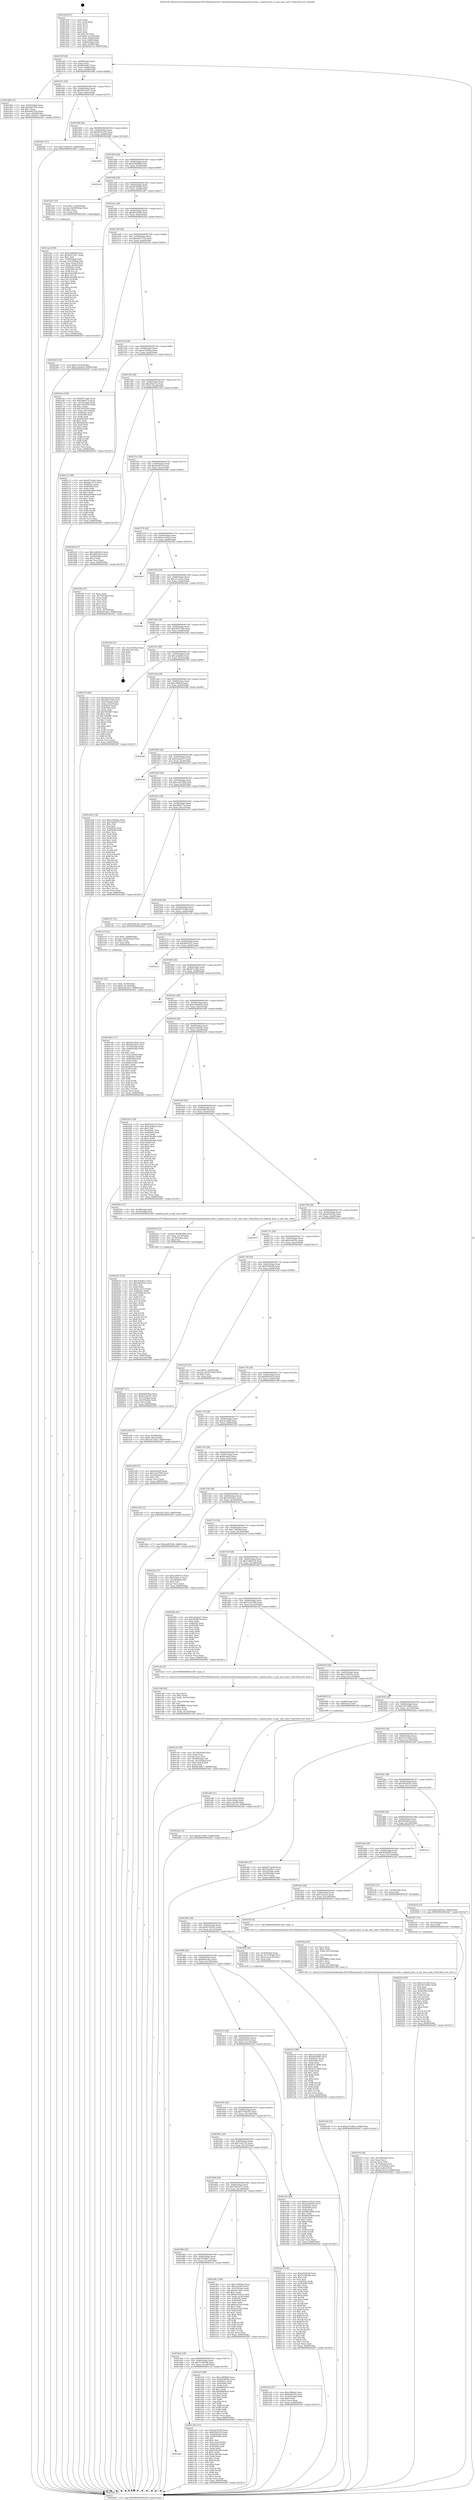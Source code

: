 digraph "0x401430" {
  label = "0x401430 (/mnt/c/Users/mathe/Desktop/tcc/POCII/binaries/extr_linuxdrivershwmonaspeed-pwm-tacho.c_aspeed_pwm_cz_get_max_state_Final-ollvm.out::main(0))"
  labelloc = "t"
  node[shape=record]

  Entry [label="",width=0.3,height=0.3,shape=circle,fillcolor=black,style=filled]
  "0x40145f" [label="{
     0x40145f [29]\l
     | [instrs]\l
     &nbsp;&nbsp;0x40145f \<+3\>: mov -0x80(%rbp),%eax\l
     &nbsp;&nbsp;0x401462 \<+2\>: mov %eax,%ecx\l
     &nbsp;&nbsp;0x401464 \<+6\>: sub $0x8be4df27,%ecx\l
     &nbsp;&nbsp;0x40146a \<+6\>: mov %eax,-0x84(%rbp)\l
     &nbsp;&nbsp;0x401470 \<+6\>: mov %ecx,-0x88(%rbp)\l
     &nbsp;&nbsp;0x401476 \<+6\>: je 0000000000401d0b \<main+0x8db\>\l
  }"]
  "0x401d0b" [label="{
     0x401d0b [31]\l
     | [instrs]\l
     &nbsp;&nbsp;0x401d0b \<+3\>: mov -0x64(%rbp),%eax\l
     &nbsp;&nbsp;0x401d0e \<+5\>: add $0xe9ab793a,%eax\l
     &nbsp;&nbsp;0x401d13 \<+3\>: add $0x1,%eax\l
     &nbsp;&nbsp;0x401d16 \<+5\>: sub $0xe9ab793a,%eax\l
     &nbsp;&nbsp;0x401d1b \<+3\>: mov %eax,-0x64(%rbp)\l
     &nbsp;&nbsp;0x401d1e \<+7\>: movl $0x719eb187,-0x80(%rbp)\l
     &nbsp;&nbsp;0x401d25 \<+5\>: jmp 00000000004024d7 \<main+0x10a7\>\l
  }"]
  "0x40147c" [label="{
     0x40147c [28]\l
     | [instrs]\l
     &nbsp;&nbsp;0x40147c \<+5\>: jmp 0000000000401481 \<main+0x51\>\l
     &nbsp;&nbsp;0x401481 \<+6\>: mov -0x84(%rbp),%eax\l
     &nbsp;&nbsp;0x401487 \<+5\>: sub $0x92072e57,%eax\l
     &nbsp;&nbsp;0x40148c \<+6\>: mov %eax,-0x8c(%rbp)\l
     &nbsp;&nbsp;0x401492 \<+6\>: je 0000000000401b97 \<main+0x767\>\l
  }"]
  Exit [label="",width=0.3,height=0.3,shape=circle,fillcolor=black,style=filled,peripheries=2]
  "0x401b97" [label="{
     0x401b97 [12]\l
     | [instrs]\l
     &nbsp;&nbsp;0x401b97 \<+7\>: movl $0x719eb187,-0x80(%rbp)\l
     &nbsp;&nbsp;0x401b9e \<+5\>: jmp 00000000004024d7 \<main+0x10a7\>\l
  }"]
  "0x401498" [label="{
     0x401498 [28]\l
     | [instrs]\l
     &nbsp;&nbsp;0x401498 \<+5\>: jmp 000000000040149d \<main+0x6d\>\l
     &nbsp;&nbsp;0x40149d \<+6\>: mov -0x84(%rbp),%eax\l
     &nbsp;&nbsp;0x4014a3 \<+5\>: sub $0x96245314,%eax\l
     &nbsp;&nbsp;0x4014a8 \<+6\>: mov %eax,-0x90(%rbp)\l
     &nbsp;&nbsp;0x4014ae \<+6\>: je 00000000004024d0 \<main+0x10a0\>\l
  }"]
  "0x402253" [label="{
     0x402253 [87]\l
     | [instrs]\l
     &nbsp;&nbsp;0x402253 \<+5\>: mov $0xc21a144c,%ecx\l
     &nbsp;&nbsp;0x402258 \<+5\>: mov $0x3037a862,%edx\l
     &nbsp;&nbsp;0x40225d \<+2\>: xor %esi,%esi\l
     &nbsp;&nbsp;0x40225f \<+8\>: mov 0x40505c,%r8d\l
     &nbsp;&nbsp;0x402267 \<+8\>: mov 0x405060,%r9d\l
     &nbsp;&nbsp;0x40226f \<+3\>: sub $0x1,%esi\l
     &nbsp;&nbsp;0x402272 \<+3\>: mov %r8d,%r10d\l
     &nbsp;&nbsp;0x402275 \<+3\>: add %esi,%r10d\l
     &nbsp;&nbsp;0x402278 \<+4\>: imul %r10d,%r8d\l
     &nbsp;&nbsp;0x40227c \<+4\>: and $0x1,%r8d\l
     &nbsp;&nbsp;0x402280 \<+4\>: cmp $0x0,%r8d\l
     &nbsp;&nbsp;0x402284 \<+4\>: sete %r11b\l
     &nbsp;&nbsp;0x402288 \<+4\>: cmp $0xa,%r9d\l
     &nbsp;&nbsp;0x40228c \<+3\>: setl %bl\l
     &nbsp;&nbsp;0x40228f \<+3\>: mov %r11b,%r14b\l
     &nbsp;&nbsp;0x402292 \<+3\>: and %bl,%r14b\l
     &nbsp;&nbsp;0x402295 \<+3\>: xor %bl,%r11b\l
     &nbsp;&nbsp;0x402298 \<+3\>: or %r11b,%r14b\l
     &nbsp;&nbsp;0x40229b \<+4\>: test $0x1,%r14b\l
     &nbsp;&nbsp;0x40229f \<+3\>: cmovne %edx,%ecx\l
     &nbsp;&nbsp;0x4022a2 \<+3\>: mov %ecx,-0x80(%rbp)\l
     &nbsp;&nbsp;0x4022a5 \<+5\>: jmp 00000000004024d7 \<main+0x10a7\>\l
  }"]
  "0x4024d0" [label="{
     0x4024d0\l
  }", style=dashed]
  "0x4014b4" [label="{
     0x4014b4 [28]\l
     | [instrs]\l
     &nbsp;&nbsp;0x4014b4 \<+5\>: jmp 00000000004014b9 \<main+0x89\>\l
     &nbsp;&nbsp;0x4014b9 \<+6\>: mov -0x84(%rbp),%eax\l
     &nbsp;&nbsp;0x4014bf \<+5\>: sub $0xa3d086f6,%eax\l
     &nbsp;&nbsp;0x4014c4 \<+6\>: mov %eax,-0x94(%rbp)\l
     &nbsp;&nbsp;0x4014ca \<+6\>: je 00000000004023e9 \<main+0xfb9\>\l
  }"]
  "0x402247" [label="{
     0x402247 [12]\l
     | [instrs]\l
     &nbsp;&nbsp;0x402247 \<+4\>: mov -0x70(%rbp),%rax\l
     &nbsp;&nbsp;0x40224b \<+3\>: mov %rax,%rdi\l
     &nbsp;&nbsp;0x40224e \<+5\>: call 0000000000401030 \<free@plt\>\l
     | [calls]\l
     &nbsp;&nbsp;0x401030 \{1\} (unknown)\l
  }"]
  "0x4023e9" [label="{
     0x4023e9\l
  }", style=dashed]
  "0x4014d0" [label="{
     0x4014d0 [28]\l
     | [instrs]\l
     &nbsp;&nbsp;0x4014d0 \<+5\>: jmp 00000000004014d5 \<main+0xa5\>\l
     &nbsp;&nbsp;0x4014d5 \<+6\>: mov -0x84(%rbp),%eax\l
     &nbsp;&nbsp;0x4014db \<+5\>: sub $0xa618909e,%eax\l
     &nbsp;&nbsp;0x4014e0 \<+6\>: mov %eax,-0x98(%rbp)\l
     &nbsp;&nbsp;0x4014e6 \<+6\>: je 0000000000401ad7 \<main+0x6a7\>\l
  }"]
  "0x402106" [label="{
     0x402106 [12]\l
     | [instrs]\l
     &nbsp;&nbsp;0x402106 \<+7\>: movl $0xae7638ea,-0x80(%rbp)\l
     &nbsp;&nbsp;0x40210d \<+5\>: jmp 00000000004024d7 \<main+0x10a7\>\l
  }"]
  "0x401ad7" [label="{
     0x401ad7 [23]\l
     | [instrs]\l
     &nbsp;&nbsp;0x401ad7 \<+7\>: movl $0x1,-0x60(%rbp)\l
     &nbsp;&nbsp;0x401ade \<+4\>: movslq -0x60(%rbp),%rax\l
     &nbsp;&nbsp;0x401ae2 \<+4\>: shl $0x3,%rax\l
     &nbsp;&nbsp;0x401ae6 \<+3\>: mov %rax,%rdi\l
     &nbsp;&nbsp;0x401ae9 \<+5\>: call 0000000000401050 \<malloc@plt\>\l
     | [calls]\l
     &nbsp;&nbsp;0x401050 \{1\} (unknown)\l
  }"]
  "0x4014ec" [label="{
     0x4014ec [28]\l
     | [instrs]\l
     &nbsp;&nbsp;0x4014ec \<+5\>: jmp 00000000004014f1 \<main+0xc1\>\l
     &nbsp;&nbsp;0x4014f1 \<+6\>: mov -0x84(%rbp),%eax\l
     &nbsp;&nbsp;0x4014f7 \<+5\>: sub $0xa631f656,%eax\l
     &nbsp;&nbsp;0x4014fc \<+6\>: mov %eax,-0x9c(%rbp)\l
     &nbsp;&nbsp;0x401502 \<+6\>: je 00000000004022d3 \<main+0xea3\>\l
  }"]
  "0x402032" [label="{
     0x402032 [153]\l
     | [instrs]\l
     &nbsp;&nbsp;0x402032 \<+5\>: mov $0xcd3aeb17,%esi\l
     &nbsp;&nbsp;0x402037 \<+5\>: mov $0x36e20c63,%ecx\l
     &nbsp;&nbsp;0x40203c \<+2\>: mov $0x1,%dl\l
     &nbsp;&nbsp;0x40203e \<+3\>: xor %r8d,%r8d\l
     &nbsp;&nbsp;0x402041 \<+7\>: movl $0x0,-0x7c(%rbp)\l
     &nbsp;&nbsp;0x402048 \<+8\>: mov 0x40505c,%r9d\l
     &nbsp;&nbsp;0x402050 \<+8\>: mov 0x405060,%r10d\l
     &nbsp;&nbsp;0x402058 \<+4\>: sub $0x1,%r8d\l
     &nbsp;&nbsp;0x40205c \<+3\>: mov %r9d,%r11d\l
     &nbsp;&nbsp;0x40205f \<+3\>: add %r8d,%r11d\l
     &nbsp;&nbsp;0x402062 \<+4\>: imul %r11d,%r9d\l
     &nbsp;&nbsp;0x402066 \<+4\>: and $0x1,%r9d\l
     &nbsp;&nbsp;0x40206a \<+4\>: cmp $0x0,%r9d\l
     &nbsp;&nbsp;0x40206e \<+3\>: sete %bl\l
     &nbsp;&nbsp;0x402071 \<+4\>: cmp $0xa,%r10d\l
     &nbsp;&nbsp;0x402075 \<+4\>: setl %r14b\l
     &nbsp;&nbsp;0x402079 \<+3\>: mov %bl,%r15b\l
     &nbsp;&nbsp;0x40207c \<+4\>: xor $0xff,%r15b\l
     &nbsp;&nbsp;0x402080 \<+3\>: mov %r14b,%r12b\l
     &nbsp;&nbsp;0x402083 \<+4\>: xor $0xff,%r12b\l
     &nbsp;&nbsp;0x402087 \<+3\>: xor $0x0,%dl\l
     &nbsp;&nbsp;0x40208a \<+3\>: mov %r15b,%r13b\l
     &nbsp;&nbsp;0x40208d \<+4\>: and $0x0,%r13b\l
     &nbsp;&nbsp;0x402091 \<+2\>: and %dl,%bl\l
     &nbsp;&nbsp;0x402093 \<+3\>: mov %r12b,%dil\l
     &nbsp;&nbsp;0x402096 \<+4\>: and $0x0,%dil\l
     &nbsp;&nbsp;0x40209a \<+3\>: and %dl,%r14b\l
     &nbsp;&nbsp;0x40209d \<+3\>: or %bl,%r13b\l
     &nbsp;&nbsp;0x4020a0 \<+3\>: or %r14b,%dil\l
     &nbsp;&nbsp;0x4020a3 \<+3\>: xor %dil,%r13b\l
     &nbsp;&nbsp;0x4020a6 \<+3\>: or %r12b,%r15b\l
     &nbsp;&nbsp;0x4020a9 \<+4\>: xor $0xff,%r15b\l
     &nbsp;&nbsp;0x4020ad \<+3\>: or $0x0,%dl\l
     &nbsp;&nbsp;0x4020b0 \<+3\>: and %dl,%r15b\l
     &nbsp;&nbsp;0x4020b3 \<+3\>: or %r15b,%r13b\l
     &nbsp;&nbsp;0x4020b6 \<+4\>: test $0x1,%r13b\l
     &nbsp;&nbsp;0x4020ba \<+3\>: cmovne %ecx,%esi\l
     &nbsp;&nbsp;0x4020bd \<+3\>: mov %esi,-0x80(%rbp)\l
     &nbsp;&nbsp;0x4020c0 \<+6\>: mov %eax,-0x15c(%rbp)\l
     &nbsp;&nbsp;0x4020c6 \<+5\>: jmp 00000000004024d7 \<main+0x10a7\>\l
  }"]
  "0x4022d3" [label="{
     0x4022d3 [19]\l
     | [instrs]\l
     &nbsp;&nbsp;0x4022d3 \<+7\>: movl $0x0,-0x3c(%rbp)\l
     &nbsp;&nbsp;0x4022da \<+7\>: movl $0xe32e04a9,-0x80(%rbp)\l
     &nbsp;&nbsp;0x4022e1 \<+5\>: jmp 00000000004024d7 \<main+0x10a7\>\l
  }"]
  "0x401508" [label="{
     0x401508 [28]\l
     | [instrs]\l
     &nbsp;&nbsp;0x401508 \<+5\>: jmp 000000000040150d \<main+0xdd\>\l
     &nbsp;&nbsp;0x40150d \<+6\>: mov -0x84(%rbp),%eax\l
     &nbsp;&nbsp;0x401513 \<+5\>: sub $0xaab77e7e,%eax\l
     &nbsp;&nbsp;0x401518 \<+6\>: mov %eax,-0xa0(%rbp)\l
     &nbsp;&nbsp;0x40151e \<+6\>: je 000000000040216a \<main+0xd3a\>\l
  }"]
  "0x40201b" [label="{
     0x40201b [23]\l
     | [instrs]\l
     &nbsp;&nbsp;0x40201b \<+10\>: movabs $0x4030b6,%rdi\l
     &nbsp;&nbsp;0x402025 \<+3\>: mov %eax,-0x78(%rbp)\l
     &nbsp;&nbsp;0x402028 \<+3\>: mov -0x78(%rbp),%esi\l
     &nbsp;&nbsp;0x40202b \<+2\>: mov $0x0,%al\l
     &nbsp;&nbsp;0x40202d \<+5\>: call 0000000000401040 \<printf@plt\>\l
     | [calls]\l
     &nbsp;&nbsp;0x401040 \{1\} (unknown)\l
  }"]
  "0x40216a" [label="{
     0x40216a [109]\l
     | [instrs]\l
     &nbsp;&nbsp;0x40216a \<+5\>: mov $0xdf71cd0c,%eax\l
     &nbsp;&nbsp;0x40216f \<+5\>: mov $0xcfbb077a,%ecx\l
     &nbsp;&nbsp;0x402174 \<+3\>: mov -0x7c(%rbp),%edx\l
     &nbsp;&nbsp;0x402177 \<+6\>: add $0x7042d5f2,%edx\l
     &nbsp;&nbsp;0x40217d \<+3\>: add $0x1,%edx\l
     &nbsp;&nbsp;0x402180 \<+6\>: sub $0x7042d5f2,%edx\l
     &nbsp;&nbsp;0x402186 \<+3\>: mov %edx,-0x7c(%rbp)\l
     &nbsp;&nbsp;0x402189 \<+7\>: mov 0x40505c,%edx\l
     &nbsp;&nbsp;0x402190 \<+7\>: mov 0x405060,%esi\l
     &nbsp;&nbsp;0x402197 \<+2\>: mov %edx,%edi\l
     &nbsp;&nbsp;0x402199 \<+6\>: sub $0x8a4292c,%edi\l
     &nbsp;&nbsp;0x40219f \<+3\>: sub $0x1,%edi\l
     &nbsp;&nbsp;0x4021a2 \<+6\>: add $0x8a4292c,%edi\l
     &nbsp;&nbsp;0x4021a8 \<+3\>: imul %edi,%edx\l
     &nbsp;&nbsp;0x4021ab \<+3\>: and $0x1,%edx\l
     &nbsp;&nbsp;0x4021ae \<+3\>: cmp $0x0,%edx\l
     &nbsp;&nbsp;0x4021b1 \<+4\>: sete %r8b\l
     &nbsp;&nbsp;0x4021b5 \<+3\>: cmp $0xa,%esi\l
     &nbsp;&nbsp;0x4021b8 \<+4\>: setl %r9b\l
     &nbsp;&nbsp;0x4021bc \<+3\>: mov %r8b,%r10b\l
     &nbsp;&nbsp;0x4021bf \<+3\>: and %r9b,%r10b\l
     &nbsp;&nbsp;0x4021c2 \<+3\>: xor %r9b,%r8b\l
     &nbsp;&nbsp;0x4021c5 \<+3\>: or %r8b,%r10b\l
     &nbsp;&nbsp;0x4021c8 \<+4\>: test $0x1,%r10b\l
     &nbsp;&nbsp;0x4021cc \<+3\>: cmovne %ecx,%eax\l
     &nbsp;&nbsp;0x4021cf \<+3\>: mov %eax,-0x80(%rbp)\l
     &nbsp;&nbsp;0x4021d2 \<+5\>: jmp 00000000004024d7 \<main+0x10a7\>\l
  }"]
  "0x401524" [label="{
     0x401524 [28]\l
     | [instrs]\l
     &nbsp;&nbsp;0x401524 \<+5\>: jmp 0000000000401529 \<main+0xf9\>\l
     &nbsp;&nbsp;0x401529 \<+6\>: mov -0x84(%rbp),%eax\l
     &nbsp;&nbsp;0x40152f \<+5\>: sub $0xae7638ea,%eax\l
     &nbsp;&nbsp;0x401534 \<+6\>: mov %eax,-0xa4(%rbp)\l
     &nbsp;&nbsp;0x40153a \<+6\>: je 0000000000402112 \<main+0xce2\>\l
  }"]
  "0x401f76" [label="{
     0x401f76 [36]\l
     | [instrs]\l
     &nbsp;&nbsp;0x401f76 \<+6\>: mov -0x158(%rbp),%ecx\l
     &nbsp;&nbsp;0x401f7c \<+3\>: imul %eax,%ecx\l
     &nbsp;&nbsp;0x401f7f \<+3\>: movslq %ecx,%rdi\l
     &nbsp;&nbsp;0x401f82 \<+4\>: mov -0x70(%rbp),%r8\l
     &nbsp;&nbsp;0x401f86 \<+4\>: movslq -0x74(%rbp),%r9\l
     &nbsp;&nbsp;0x401f8a \<+4\>: mov %rdi,(%r8,%r9,8)\l
     &nbsp;&nbsp;0x401f8e \<+7\>: movl $0xafe3f53a,-0x80(%rbp)\l
     &nbsp;&nbsp;0x401f95 \<+5\>: jmp 00000000004024d7 \<main+0x10a7\>\l
  }"]
  "0x402112" [label="{
     0x402112 [88]\l
     | [instrs]\l
     &nbsp;&nbsp;0x402112 \<+5\>: mov $0xdf71cd0c,%eax\l
     &nbsp;&nbsp;0x402117 \<+5\>: mov $0xaab77e7e,%ecx\l
     &nbsp;&nbsp;0x40211c \<+7\>: mov 0x40505c,%edx\l
     &nbsp;&nbsp;0x402123 \<+7\>: mov 0x405060,%esi\l
     &nbsp;&nbsp;0x40212a \<+2\>: mov %edx,%edi\l
     &nbsp;&nbsp;0x40212c \<+6\>: sub $0xeb9c06a6,%edi\l
     &nbsp;&nbsp;0x402132 \<+3\>: sub $0x1,%edi\l
     &nbsp;&nbsp;0x402135 \<+6\>: add $0xeb9c06a6,%edi\l
     &nbsp;&nbsp;0x40213b \<+3\>: imul %edi,%edx\l
     &nbsp;&nbsp;0x40213e \<+3\>: and $0x1,%edx\l
     &nbsp;&nbsp;0x402141 \<+3\>: cmp $0x0,%edx\l
     &nbsp;&nbsp;0x402144 \<+4\>: sete %r8b\l
     &nbsp;&nbsp;0x402148 \<+3\>: cmp $0xa,%esi\l
     &nbsp;&nbsp;0x40214b \<+4\>: setl %r9b\l
     &nbsp;&nbsp;0x40214f \<+3\>: mov %r8b,%r10b\l
     &nbsp;&nbsp;0x402152 \<+3\>: and %r9b,%r10b\l
     &nbsp;&nbsp;0x402155 \<+3\>: xor %r9b,%r8b\l
     &nbsp;&nbsp;0x402158 \<+3\>: or %r8b,%r10b\l
     &nbsp;&nbsp;0x40215b \<+4\>: test $0x1,%r10b\l
     &nbsp;&nbsp;0x40215f \<+3\>: cmovne %ecx,%eax\l
     &nbsp;&nbsp;0x402162 \<+3\>: mov %eax,-0x80(%rbp)\l
     &nbsp;&nbsp;0x402165 \<+5\>: jmp 00000000004024d7 \<main+0x10a7\>\l
  }"]
  "0x401540" [label="{
     0x401540 [28]\l
     | [instrs]\l
     &nbsp;&nbsp;0x401540 \<+5\>: jmp 0000000000401545 \<main+0x115\>\l
     &nbsp;&nbsp;0x401545 \<+6\>: mov -0x84(%rbp),%eax\l
     &nbsp;&nbsp;0x40154b \<+5\>: sub $0xaf3da7c2,%eax\l
     &nbsp;&nbsp;0x401550 \<+6\>: mov %eax,-0xa8(%rbp)\l
     &nbsp;&nbsp;0x401556 \<+6\>: je 00000000004019c6 \<main+0x596\>\l
  }"]
  "0x401f4a" [label="{
     0x401f4a [44]\l
     | [instrs]\l
     &nbsp;&nbsp;0x401f4a \<+2\>: xor %ecx,%ecx\l
     &nbsp;&nbsp;0x401f4c \<+5\>: mov $0x2,%edx\l
     &nbsp;&nbsp;0x401f51 \<+6\>: mov %edx,-0x154(%rbp)\l
     &nbsp;&nbsp;0x401f57 \<+1\>: cltd\l
     &nbsp;&nbsp;0x401f58 \<+6\>: mov -0x154(%rbp),%esi\l
     &nbsp;&nbsp;0x401f5e \<+2\>: idiv %esi\l
     &nbsp;&nbsp;0x401f60 \<+6\>: imul $0xfffffffe,%edx,%edx\l
     &nbsp;&nbsp;0x401f66 \<+3\>: sub $0x1,%ecx\l
     &nbsp;&nbsp;0x401f69 \<+2\>: sub %ecx,%edx\l
     &nbsp;&nbsp;0x401f6b \<+6\>: mov %edx,-0x158(%rbp)\l
     &nbsp;&nbsp;0x401f71 \<+5\>: call 0000000000401160 \<next_i\>\l
     | [calls]\l
     &nbsp;&nbsp;0x401160 \{1\} (/mnt/c/Users/mathe/Desktop/tcc/POCII/binaries/extr_linuxdrivershwmonaspeed-pwm-tacho.c_aspeed_pwm_cz_get_max_state_Final-ollvm.out::next_i)\l
  }"]
  "0x4019c6" [label="{
     0x4019c6 [27]\l
     | [instrs]\l
     &nbsp;&nbsp;0x4019c6 \<+5\>: mov $0x1e483d1e,%eax\l
     &nbsp;&nbsp;0x4019cb \<+5\>: mov $0x3b050a3a,%ecx\l
     &nbsp;&nbsp;0x4019d0 \<+3\>: mov -0x38(%rbp),%edx\l
     &nbsp;&nbsp;0x4019d3 \<+3\>: cmp $0x2,%edx\l
     &nbsp;&nbsp;0x4019d6 \<+3\>: cmovne %ecx,%eax\l
     &nbsp;&nbsp;0x4019d9 \<+3\>: mov %eax,-0x80(%rbp)\l
     &nbsp;&nbsp;0x4019dc \<+5\>: jmp 00000000004024d7 \<main+0x10a7\>\l
  }"]
  "0x40155c" [label="{
     0x40155c [28]\l
     | [instrs]\l
     &nbsp;&nbsp;0x40155c \<+5\>: jmp 0000000000401561 \<main+0x131\>\l
     &nbsp;&nbsp;0x401561 \<+6\>: mov -0x84(%rbp),%eax\l
     &nbsp;&nbsp;0x401567 \<+5\>: sub $0xafe3f53a,%eax\l
     &nbsp;&nbsp;0x40156c \<+6\>: mov %eax,-0xac(%rbp)\l
     &nbsp;&nbsp;0x401572 \<+6\>: je 0000000000401f9a \<main+0xb6a\>\l
  }"]
  "0x4024d7" [label="{
     0x4024d7 [5]\l
     | [instrs]\l
     &nbsp;&nbsp;0x4024d7 \<+5\>: jmp 000000000040145f \<main+0x2f\>\l
  }"]
  "0x401430" [label="{
     0x401430 [47]\l
     | [instrs]\l
     &nbsp;&nbsp;0x401430 \<+1\>: push %rbp\l
     &nbsp;&nbsp;0x401431 \<+3\>: mov %rsp,%rbp\l
     &nbsp;&nbsp;0x401434 \<+2\>: push %r15\l
     &nbsp;&nbsp;0x401436 \<+2\>: push %r14\l
     &nbsp;&nbsp;0x401438 \<+2\>: push %r13\l
     &nbsp;&nbsp;0x40143a \<+2\>: push %r12\l
     &nbsp;&nbsp;0x40143c \<+1\>: push %rbx\l
     &nbsp;&nbsp;0x40143d \<+7\>: sub $0x138,%rsp\l
     &nbsp;&nbsp;0x401444 \<+7\>: movl $0x0,-0x3c(%rbp)\l
     &nbsp;&nbsp;0x40144b \<+3\>: mov %edi,-0x40(%rbp)\l
     &nbsp;&nbsp;0x40144e \<+4\>: mov %rsi,-0x48(%rbp)\l
     &nbsp;&nbsp;0x401452 \<+3\>: mov -0x40(%rbp),%edi\l
     &nbsp;&nbsp;0x401455 \<+3\>: mov %edi,-0x38(%rbp)\l
     &nbsp;&nbsp;0x401458 \<+7\>: movl $0xaf3da7c2,-0x80(%rbp)\l
  }"]
  "0x401e4c" [label="{
     0x401e4c [23]\l
     | [instrs]\l
     &nbsp;&nbsp;0x401e4c \<+4\>: mov %rax,-0x70(%rbp)\l
     &nbsp;&nbsp;0x401e50 \<+7\>: movl $0x0,-0x74(%rbp)\l
     &nbsp;&nbsp;0x401e57 \<+7\>: movl $0x6ed530c2,-0x80(%rbp)\l
     &nbsp;&nbsp;0x401e5e \<+5\>: jmp 00000000004024d7 \<main+0x10a7\>\l
  }"]
  "0x401f9a" [label="{
     0x401f9a [33]\l
     | [instrs]\l
     &nbsp;&nbsp;0x401f9a \<+2\>: xor %eax,%eax\l
     &nbsp;&nbsp;0x401f9c \<+3\>: mov -0x74(%rbp),%ecx\l
     &nbsp;&nbsp;0x401f9f \<+2\>: mov %eax,%edx\l
     &nbsp;&nbsp;0x401fa1 \<+2\>: sub %ecx,%edx\l
     &nbsp;&nbsp;0x401fa3 \<+2\>: mov %eax,%ecx\l
     &nbsp;&nbsp;0x401fa5 \<+3\>: sub $0x1,%ecx\l
     &nbsp;&nbsp;0x401fa8 \<+2\>: add %ecx,%edx\l
     &nbsp;&nbsp;0x401faa \<+2\>: sub %edx,%eax\l
     &nbsp;&nbsp;0x401fac \<+3\>: mov %eax,-0x74(%rbp)\l
     &nbsp;&nbsp;0x401faf \<+7\>: movl $0x6ed530c2,-0x80(%rbp)\l
     &nbsp;&nbsp;0x401fb6 \<+5\>: jmp 00000000004024d7 \<main+0x10a7\>\l
  }"]
  "0x401578" [label="{
     0x401578 [28]\l
     | [instrs]\l
     &nbsp;&nbsp;0x401578 \<+5\>: jmp 000000000040157d \<main+0x14d\>\l
     &nbsp;&nbsp;0x40157d \<+6\>: mov -0x84(%rbp),%eax\l
     &nbsp;&nbsp;0x401583 \<+5\>: sub $0xbe1cd5a5,%eax\l
     &nbsp;&nbsp;0x401588 \<+6\>: mov %eax,-0xb0(%rbp)\l
     &nbsp;&nbsp;0x40158e \<+6\>: je 0000000000402444 \<main+0x1014\>\l
  }"]
  "0x401ce4" [label="{
     0x401ce4 [39]\l
     | [instrs]\l
     &nbsp;&nbsp;0x401ce4 \<+6\>: mov -0x150(%rbp),%ecx\l
     &nbsp;&nbsp;0x401cea \<+3\>: imul %eax,%ecx\l
     &nbsp;&nbsp;0x401ced \<+3\>: movslq %ecx,%rdi\l
     &nbsp;&nbsp;0x401cf0 \<+4\>: mov -0x58(%rbp),%r8\l
     &nbsp;&nbsp;0x401cf4 \<+4\>: movslq -0x5c(%rbp),%r9\l
     &nbsp;&nbsp;0x401cf8 \<+4\>: mov (%r8,%r9,8),%r8\l
     &nbsp;&nbsp;0x401cfc \<+3\>: mov %rdi,(%r8)\l
     &nbsp;&nbsp;0x401cff \<+7\>: movl $0x8be4df27,-0x80(%rbp)\l
     &nbsp;&nbsp;0x401d06 \<+5\>: jmp 00000000004024d7 \<main+0x10a7\>\l
  }"]
  "0x402444" [label="{
     0x402444\l
  }", style=dashed]
  "0x401594" [label="{
     0x401594 [28]\l
     | [instrs]\l
     &nbsp;&nbsp;0x401594 \<+5\>: jmp 0000000000401599 \<main+0x169\>\l
     &nbsp;&nbsp;0x401599 \<+6\>: mov -0x84(%rbp),%eax\l
     &nbsp;&nbsp;0x40159f \<+5\>: sub $0xc21a144c,%eax\l
     &nbsp;&nbsp;0x4015a4 \<+6\>: mov %eax,-0xb4(%rbp)\l
     &nbsp;&nbsp;0x4015aa \<+6\>: je 00000000004024ac \<main+0x107c\>\l
  }"]
  "0x401cb8" [label="{
     0x401cb8 [44]\l
     | [instrs]\l
     &nbsp;&nbsp;0x401cb8 \<+2\>: xor %ecx,%ecx\l
     &nbsp;&nbsp;0x401cba \<+5\>: mov $0x2,%edx\l
     &nbsp;&nbsp;0x401cbf \<+6\>: mov %edx,-0x14c(%rbp)\l
     &nbsp;&nbsp;0x401cc5 \<+1\>: cltd\l
     &nbsp;&nbsp;0x401cc6 \<+6\>: mov -0x14c(%rbp),%esi\l
     &nbsp;&nbsp;0x401ccc \<+2\>: idiv %esi\l
     &nbsp;&nbsp;0x401cce \<+6\>: imul $0xfffffffe,%edx,%edx\l
     &nbsp;&nbsp;0x401cd4 \<+3\>: sub $0x1,%ecx\l
     &nbsp;&nbsp;0x401cd7 \<+2\>: sub %ecx,%edx\l
     &nbsp;&nbsp;0x401cd9 \<+6\>: mov %edx,-0x150(%rbp)\l
     &nbsp;&nbsp;0x401cdf \<+5\>: call 0000000000401160 \<next_i\>\l
     | [calls]\l
     &nbsp;&nbsp;0x401160 \{1\} (/mnt/c/Users/mathe/Desktop/tcc/POCII/binaries/extr_linuxdrivershwmonaspeed-pwm-tacho.c_aspeed_pwm_cz_get_max_state_Final-ollvm.out::next_i)\l
  }"]
  "0x4024ac" [label="{
     0x4024ac\l
  }", style=dashed]
  "0x4015b0" [label="{
     0x4015b0 [28]\l
     | [instrs]\l
     &nbsp;&nbsp;0x4015b0 \<+5\>: jmp 00000000004015b5 \<main+0x185\>\l
     &nbsp;&nbsp;0x4015b5 \<+6\>: mov -0x84(%rbp),%eax\l
     &nbsp;&nbsp;0x4015bb \<+5\>: sub $0xc6657264,%eax\l
     &nbsp;&nbsp;0x4015c0 \<+6\>: mov %eax,-0xb8(%rbp)\l
     &nbsp;&nbsp;0x4015c6 \<+6\>: je 00000000004023d4 \<main+0xfa4\>\l
  }"]
  "0x4019bc" [label="{
     0x4019bc\l
  }", style=dashed]
  "0x4023d4" [label="{
     0x4023d4 [21]\l
     | [instrs]\l
     &nbsp;&nbsp;0x4023d4 \<+3\>: mov -0x2c(%rbp),%eax\l
     &nbsp;&nbsp;0x4023d7 \<+7\>: add $0x138,%rsp\l
     &nbsp;&nbsp;0x4023de \<+1\>: pop %rbx\l
     &nbsp;&nbsp;0x4023df \<+2\>: pop %r12\l
     &nbsp;&nbsp;0x4023e1 \<+2\>: pop %r13\l
     &nbsp;&nbsp;0x4023e3 \<+2\>: pop %r14\l
     &nbsp;&nbsp;0x4023e5 \<+2\>: pop %r15\l
     &nbsp;&nbsp;0x4023e7 \<+1\>: pop %rbp\l
     &nbsp;&nbsp;0x4023e8 \<+1\>: ret\l
  }"]
  "0x4015cc" [label="{
     0x4015cc [28]\l
     | [instrs]\l
     &nbsp;&nbsp;0x4015cc \<+5\>: jmp 00000000004015d1 \<main+0x1a1\>\l
     &nbsp;&nbsp;0x4015d1 \<+6\>: mov -0x84(%rbp),%eax\l
     &nbsp;&nbsp;0x4015d7 \<+5\>: sub $0xcaeb8cfe,%eax\l
     &nbsp;&nbsp;0x4015dc \<+6\>: mov %eax,-0xbc(%rbp)\l
     &nbsp;&nbsp;0x4015e2 \<+6\>: je 0000000000402376 \<main+0xf46\>\l
  }"]
  "0x401c29" [label="{
     0x401c29 [111]\l
     | [instrs]\l
     &nbsp;&nbsp;0x401c29 \<+5\>: mov $0xed1941f9,%eax\l
     &nbsp;&nbsp;0x401c2e \<+5\>: mov $0xf95b1910,%ecx\l
     &nbsp;&nbsp;0x401c33 \<+3\>: mov -0x64(%rbp),%edx\l
     &nbsp;&nbsp;0x401c36 \<+3\>: cmp -0x60(%rbp),%edx\l
     &nbsp;&nbsp;0x401c39 \<+4\>: setl %sil\l
     &nbsp;&nbsp;0x401c3d \<+4\>: and $0x1,%sil\l
     &nbsp;&nbsp;0x401c41 \<+4\>: mov %sil,-0x2e(%rbp)\l
     &nbsp;&nbsp;0x401c45 \<+7\>: mov 0x40505c,%edx\l
     &nbsp;&nbsp;0x401c4c \<+7\>: mov 0x405060,%edi\l
     &nbsp;&nbsp;0x401c53 \<+3\>: mov %edx,%r8d\l
     &nbsp;&nbsp;0x401c56 \<+7\>: sub $0x6338c396,%r8d\l
     &nbsp;&nbsp;0x401c5d \<+4\>: sub $0x1,%r8d\l
     &nbsp;&nbsp;0x401c61 \<+7\>: add $0x6338c396,%r8d\l
     &nbsp;&nbsp;0x401c68 \<+4\>: imul %r8d,%edx\l
     &nbsp;&nbsp;0x401c6c \<+3\>: and $0x1,%edx\l
     &nbsp;&nbsp;0x401c6f \<+3\>: cmp $0x0,%edx\l
     &nbsp;&nbsp;0x401c72 \<+4\>: sete %sil\l
     &nbsp;&nbsp;0x401c76 \<+3\>: cmp $0xa,%edi\l
     &nbsp;&nbsp;0x401c79 \<+4\>: setl %r9b\l
     &nbsp;&nbsp;0x401c7d \<+3\>: mov %sil,%r10b\l
     &nbsp;&nbsp;0x401c80 \<+3\>: and %r9b,%r10b\l
     &nbsp;&nbsp;0x401c83 \<+3\>: xor %r9b,%sil\l
     &nbsp;&nbsp;0x401c86 \<+3\>: or %sil,%r10b\l
     &nbsp;&nbsp;0x401c89 \<+4\>: test $0x1,%r10b\l
     &nbsp;&nbsp;0x401c8d \<+3\>: cmovne %ecx,%eax\l
     &nbsp;&nbsp;0x401c90 \<+3\>: mov %eax,-0x80(%rbp)\l
     &nbsp;&nbsp;0x401c93 \<+5\>: jmp 00000000004024d7 \<main+0x10a7\>\l
  }"]
  "0x402376" [label="{
     0x402376 [94]\l
     | [instrs]\l
     &nbsp;&nbsp;0x402376 \<+5\>: mov $0x96245314,%eax\l
     &nbsp;&nbsp;0x40237b \<+5\>: mov $0xc6657264,%ecx\l
     &nbsp;&nbsp;0x402380 \<+3\>: mov -0x3c(%rbp),%edx\l
     &nbsp;&nbsp;0x402383 \<+3\>: mov %edx,-0x2c(%rbp)\l
     &nbsp;&nbsp;0x402386 \<+7\>: mov 0x40505c,%edx\l
     &nbsp;&nbsp;0x40238d \<+7\>: mov 0x405060,%esi\l
     &nbsp;&nbsp;0x402394 \<+2\>: mov %edx,%edi\l
     &nbsp;&nbsp;0x402396 \<+6\>: add $0x7602ff07,%edi\l
     &nbsp;&nbsp;0x40239c \<+3\>: sub $0x1,%edi\l
     &nbsp;&nbsp;0x40239f \<+6\>: sub $0x7602ff07,%edi\l
     &nbsp;&nbsp;0x4023a5 \<+3\>: imul %edi,%edx\l
     &nbsp;&nbsp;0x4023a8 \<+3\>: and $0x1,%edx\l
     &nbsp;&nbsp;0x4023ab \<+3\>: cmp $0x0,%edx\l
     &nbsp;&nbsp;0x4023ae \<+4\>: sete %r8b\l
     &nbsp;&nbsp;0x4023b2 \<+3\>: cmp $0xa,%esi\l
     &nbsp;&nbsp;0x4023b5 \<+4\>: setl %r9b\l
     &nbsp;&nbsp;0x4023b9 \<+3\>: mov %r8b,%r10b\l
     &nbsp;&nbsp;0x4023bc \<+3\>: and %r9b,%r10b\l
     &nbsp;&nbsp;0x4023bf \<+3\>: xor %r9b,%r8b\l
     &nbsp;&nbsp;0x4023c2 \<+3\>: or %r8b,%r10b\l
     &nbsp;&nbsp;0x4023c5 \<+4\>: test $0x1,%r10b\l
     &nbsp;&nbsp;0x4023c9 \<+3\>: cmovne %ecx,%eax\l
     &nbsp;&nbsp;0x4023cc \<+3\>: mov %eax,-0x80(%rbp)\l
     &nbsp;&nbsp;0x4023cf \<+5\>: jmp 00000000004024d7 \<main+0x10a7\>\l
  }"]
  "0x4015e8" [label="{
     0x4015e8 [28]\l
     | [instrs]\l
     &nbsp;&nbsp;0x4015e8 \<+5\>: jmp 00000000004015ed \<main+0x1bd\>\l
     &nbsp;&nbsp;0x4015ed \<+6\>: mov -0x84(%rbp),%eax\l
     &nbsp;&nbsp;0x4015f3 \<+5\>: sub $0xccffd4e6,%eax\l
     &nbsp;&nbsp;0x4015f8 \<+6\>: mov %eax,-0xc0(%rbp)\l
     &nbsp;&nbsp;0x4015fe \<+6\>: je 00000000004022b6 \<main+0xe86\>\l
  }"]
  "0x401aee" [label="{
     0x401aee [169]\l
     | [instrs]\l
     &nbsp;&nbsp;0x401aee \<+5\>: mov $0xa3d086f6,%ecx\l
     &nbsp;&nbsp;0x401af3 \<+5\>: mov $0x92072e57,%edx\l
     &nbsp;&nbsp;0x401af8 \<+3\>: mov $0x1,%sil\l
     &nbsp;&nbsp;0x401afb \<+4\>: mov -0x58(%rbp),%rdi\l
     &nbsp;&nbsp;0x401aff \<+4\>: movslq -0x5c(%rbp),%r8\l
     &nbsp;&nbsp;0x401b03 \<+4\>: mov %rax,(%rdi,%r8,8)\l
     &nbsp;&nbsp;0x401b07 \<+7\>: movl $0x0,-0x64(%rbp)\l
     &nbsp;&nbsp;0x401b0e \<+8\>: mov 0x40505c,%r9d\l
     &nbsp;&nbsp;0x401b16 \<+8\>: mov 0x405060,%r10d\l
     &nbsp;&nbsp;0x401b1e \<+3\>: mov %r9d,%r11d\l
     &nbsp;&nbsp;0x401b21 \<+7\>: add $0xdc4ac89b,%r11d\l
     &nbsp;&nbsp;0x401b28 \<+4\>: sub $0x1,%r11d\l
     &nbsp;&nbsp;0x401b2c \<+7\>: sub $0xdc4ac89b,%r11d\l
     &nbsp;&nbsp;0x401b33 \<+4\>: imul %r11d,%r9d\l
     &nbsp;&nbsp;0x401b37 \<+4\>: and $0x1,%r9d\l
     &nbsp;&nbsp;0x401b3b \<+4\>: cmp $0x0,%r9d\l
     &nbsp;&nbsp;0x401b3f \<+3\>: sete %bl\l
     &nbsp;&nbsp;0x401b42 \<+4\>: cmp $0xa,%r10d\l
     &nbsp;&nbsp;0x401b46 \<+4\>: setl %r14b\l
     &nbsp;&nbsp;0x401b4a \<+3\>: mov %bl,%r15b\l
     &nbsp;&nbsp;0x401b4d \<+4\>: xor $0xff,%r15b\l
     &nbsp;&nbsp;0x401b51 \<+3\>: mov %r14b,%r12b\l
     &nbsp;&nbsp;0x401b54 \<+4\>: xor $0xff,%r12b\l
     &nbsp;&nbsp;0x401b58 \<+4\>: xor $0x0,%sil\l
     &nbsp;&nbsp;0x401b5c \<+3\>: mov %r15b,%r13b\l
     &nbsp;&nbsp;0x401b5f \<+4\>: and $0x0,%r13b\l
     &nbsp;&nbsp;0x401b63 \<+3\>: and %sil,%bl\l
     &nbsp;&nbsp;0x401b66 \<+3\>: mov %r12b,%al\l
     &nbsp;&nbsp;0x401b69 \<+2\>: and $0x0,%al\l
     &nbsp;&nbsp;0x401b6b \<+3\>: and %sil,%r14b\l
     &nbsp;&nbsp;0x401b6e \<+3\>: or %bl,%r13b\l
     &nbsp;&nbsp;0x401b71 \<+3\>: or %r14b,%al\l
     &nbsp;&nbsp;0x401b74 \<+3\>: xor %al,%r13b\l
     &nbsp;&nbsp;0x401b77 \<+3\>: or %r12b,%r15b\l
     &nbsp;&nbsp;0x401b7a \<+4\>: xor $0xff,%r15b\l
     &nbsp;&nbsp;0x401b7e \<+4\>: or $0x0,%sil\l
     &nbsp;&nbsp;0x401b82 \<+3\>: and %sil,%r15b\l
     &nbsp;&nbsp;0x401b85 \<+3\>: or %r15b,%r13b\l
     &nbsp;&nbsp;0x401b88 \<+4\>: test $0x1,%r13b\l
     &nbsp;&nbsp;0x401b8c \<+3\>: cmovne %edx,%ecx\l
     &nbsp;&nbsp;0x401b8f \<+3\>: mov %ecx,-0x80(%rbp)\l
     &nbsp;&nbsp;0x401b92 \<+5\>: jmp 00000000004024d7 \<main+0x10a7\>\l
  }"]
  "0x4022b6" [label="{
     0x4022b6\l
  }", style=dashed]
  "0x401604" [label="{
     0x401604 [28]\l
     | [instrs]\l
     &nbsp;&nbsp;0x401604 \<+5\>: jmp 0000000000401609 \<main+0x1d9\>\l
     &nbsp;&nbsp;0x401609 \<+6\>: mov -0x84(%rbp),%eax\l
     &nbsp;&nbsp;0x40160f \<+5\>: sub $0xcd3aeb17,%eax\l
     &nbsp;&nbsp;0x401614 \<+6\>: mov %eax,-0xc4(%rbp)\l
     &nbsp;&nbsp;0x40161a \<+6\>: je 0000000000402450 \<main+0x1020\>\l
  }"]
  "0x4019a0" [label="{
     0x4019a0 [28]\l
     | [instrs]\l
     &nbsp;&nbsp;0x4019a0 \<+5\>: jmp 00000000004019a5 \<main+0x575\>\l
     &nbsp;&nbsp;0x4019a5 \<+6\>: mov -0x84(%rbp),%eax\l
     &nbsp;&nbsp;0x4019ab \<+5\>: sub $0x7e780306,%eax\l
     &nbsp;&nbsp;0x4019b0 \<+6\>: mov %eax,-0x148(%rbp)\l
     &nbsp;&nbsp;0x4019b6 \<+6\>: je 0000000000401c29 \<main+0x7f9\>\l
  }"]
  "0x402450" [label="{
     0x402450\l
  }", style=dashed]
  "0x401620" [label="{
     0x401620 [28]\l
     | [instrs]\l
     &nbsp;&nbsp;0x401620 \<+5\>: jmp 0000000000401625 \<main+0x1f5\>\l
     &nbsp;&nbsp;0x401625 \<+6\>: mov -0x84(%rbp),%eax\l
     &nbsp;&nbsp;0x40162b \<+5\>: sub $0xcedb7606,%eax\l
     &nbsp;&nbsp;0x401630 \<+6\>: mov %eax,-0xc8(%rbp)\l
     &nbsp;&nbsp;0x401636 \<+6\>: je 0000000000401d36 \<main+0x906\>\l
  }"]
  "0x401a7f" [label="{
     0x401a7f [88]\l
     | [instrs]\l
     &nbsp;&nbsp;0x401a7f \<+5\>: mov $0xa3d086f6,%eax\l
     &nbsp;&nbsp;0x401a84 \<+5\>: mov $0xa618909e,%ecx\l
     &nbsp;&nbsp;0x401a89 \<+7\>: mov 0x40505c,%edx\l
     &nbsp;&nbsp;0x401a90 \<+7\>: mov 0x405060,%esi\l
     &nbsp;&nbsp;0x401a97 \<+2\>: mov %edx,%edi\l
     &nbsp;&nbsp;0x401a99 \<+6\>: sub $0x988e9c42,%edi\l
     &nbsp;&nbsp;0x401a9f \<+3\>: sub $0x1,%edi\l
     &nbsp;&nbsp;0x401aa2 \<+6\>: add $0x988e9c42,%edi\l
     &nbsp;&nbsp;0x401aa8 \<+3\>: imul %edi,%edx\l
     &nbsp;&nbsp;0x401aab \<+3\>: and $0x1,%edx\l
     &nbsp;&nbsp;0x401aae \<+3\>: cmp $0x0,%edx\l
     &nbsp;&nbsp;0x401ab1 \<+4\>: sete %r8b\l
     &nbsp;&nbsp;0x401ab5 \<+3\>: cmp $0xa,%esi\l
     &nbsp;&nbsp;0x401ab8 \<+4\>: setl %r9b\l
     &nbsp;&nbsp;0x401abc \<+3\>: mov %r8b,%r10b\l
     &nbsp;&nbsp;0x401abf \<+3\>: and %r9b,%r10b\l
     &nbsp;&nbsp;0x401ac2 \<+3\>: xor %r9b,%r8b\l
     &nbsp;&nbsp;0x401ac5 \<+3\>: or %r8b,%r10b\l
     &nbsp;&nbsp;0x401ac8 \<+4\>: test $0x1,%r10b\l
     &nbsp;&nbsp;0x401acc \<+3\>: cmovne %ecx,%eax\l
     &nbsp;&nbsp;0x401acf \<+3\>: mov %eax,-0x80(%rbp)\l
     &nbsp;&nbsp;0x401ad2 \<+5\>: jmp 00000000004024d7 \<main+0x10a7\>\l
  }"]
  "0x401d36" [label="{
     0x401d36 [134]\l
     | [instrs]\l
     &nbsp;&nbsp;0x401d36 \<+5\>: mov $0x17d6f5ba,%eax\l
     &nbsp;&nbsp;0x401d3b \<+5\>: mov $0x7bb54575,%ecx\l
     &nbsp;&nbsp;0x401d40 \<+2\>: mov $0x1,%dl\l
     &nbsp;&nbsp;0x401d42 \<+2\>: xor %esi,%esi\l
     &nbsp;&nbsp;0x401d44 \<+7\>: mov 0x40505c,%edi\l
     &nbsp;&nbsp;0x401d4b \<+8\>: mov 0x405060,%r8d\l
     &nbsp;&nbsp;0x401d53 \<+3\>: sub $0x1,%esi\l
     &nbsp;&nbsp;0x401d56 \<+3\>: mov %edi,%r9d\l
     &nbsp;&nbsp;0x401d59 \<+3\>: add %esi,%r9d\l
     &nbsp;&nbsp;0x401d5c \<+4\>: imul %r9d,%edi\l
     &nbsp;&nbsp;0x401d60 \<+3\>: and $0x1,%edi\l
     &nbsp;&nbsp;0x401d63 \<+3\>: cmp $0x0,%edi\l
     &nbsp;&nbsp;0x401d66 \<+4\>: sete %r10b\l
     &nbsp;&nbsp;0x401d6a \<+4\>: cmp $0xa,%r8d\l
     &nbsp;&nbsp;0x401d6e \<+4\>: setl %r11b\l
     &nbsp;&nbsp;0x401d72 \<+3\>: mov %r10b,%bl\l
     &nbsp;&nbsp;0x401d75 \<+3\>: xor $0xff,%bl\l
     &nbsp;&nbsp;0x401d78 \<+3\>: mov %r11b,%r14b\l
     &nbsp;&nbsp;0x401d7b \<+4\>: xor $0xff,%r14b\l
     &nbsp;&nbsp;0x401d7f \<+3\>: xor $0x1,%dl\l
     &nbsp;&nbsp;0x401d82 \<+3\>: mov %bl,%r15b\l
     &nbsp;&nbsp;0x401d85 \<+4\>: and $0xff,%r15b\l
     &nbsp;&nbsp;0x401d89 \<+3\>: and %dl,%r10b\l
     &nbsp;&nbsp;0x401d8c \<+3\>: mov %r14b,%r12b\l
     &nbsp;&nbsp;0x401d8f \<+4\>: and $0xff,%r12b\l
     &nbsp;&nbsp;0x401d93 \<+3\>: and %dl,%r11b\l
     &nbsp;&nbsp;0x401d96 \<+3\>: or %r10b,%r15b\l
     &nbsp;&nbsp;0x401d99 \<+3\>: or %r11b,%r12b\l
     &nbsp;&nbsp;0x401d9c \<+3\>: xor %r12b,%r15b\l
     &nbsp;&nbsp;0x401d9f \<+3\>: or %r14b,%bl\l
     &nbsp;&nbsp;0x401da2 \<+3\>: xor $0xff,%bl\l
     &nbsp;&nbsp;0x401da5 \<+3\>: or $0x1,%dl\l
     &nbsp;&nbsp;0x401da8 \<+2\>: and %dl,%bl\l
     &nbsp;&nbsp;0x401daa \<+3\>: or %bl,%r15b\l
     &nbsp;&nbsp;0x401dad \<+4\>: test $0x1,%r15b\l
     &nbsp;&nbsp;0x401db1 \<+3\>: cmovne %ecx,%eax\l
     &nbsp;&nbsp;0x401db4 \<+3\>: mov %eax,-0x80(%rbp)\l
     &nbsp;&nbsp;0x401db7 \<+5\>: jmp 00000000004024d7 \<main+0x10a7\>\l
  }"]
  "0x40163c" [label="{
     0x40163c [28]\l
     | [instrs]\l
     &nbsp;&nbsp;0x40163c \<+5\>: jmp 0000000000401641 \<main+0x211\>\l
     &nbsp;&nbsp;0x401641 \<+6\>: mov -0x84(%rbp),%eax\l
     &nbsp;&nbsp;0x401647 \<+5\>: sub $0xcfbb077a,%eax\l
     &nbsp;&nbsp;0x40164c \<+6\>: mov %eax,-0xcc(%rbp)\l
     &nbsp;&nbsp;0x401652 \<+6\>: je 00000000004021d7 \<main+0xda7\>\l
  }"]
  "0x401984" [label="{
     0x401984 [28]\l
     | [instrs]\l
     &nbsp;&nbsp;0x401984 \<+5\>: jmp 0000000000401989 \<main+0x559\>\l
     &nbsp;&nbsp;0x401989 \<+6\>: mov -0x84(%rbp),%eax\l
     &nbsp;&nbsp;0x40198f \<+5\>: sub $0x7dcd9bc7,%eax\l
     &nbsp;&nbsp;0x401994 \<+6\>: mov %eax,-0x144(%rbp)\l
     &nbsp;&nbsp;0x40199a \<+6\>: je 0000000000401a7f \<main+0x64f\>\l
  }"]
  "0x4021d7" [label="{
     0x4021d7 [12]\l
     | [instrs]\l
     &nbsp;&nbsp;0x4021d7 \<+7\>: movl $0xf3e007bc,-0x80(%rbp)\l
     &nbsp;&nbsp;0x4021de \<+5\>: jmp 00000000004024d7 \<main+0x10a7\>\l
  }"]
  "0x401658" [label="{
     0x401658 [28]\l
     | [instrs]\l
     &nbsp;&nbsp;0x401658 \<+5\>: jmp 000000000040165d \<main+0x22d\>\l
     &nbsp;&nbsp;0x40165d \<+6\>: mov -0x84(%rbp),%eax\l
     &nbsp;&nbsp;0x401663 \<+5\>: sub $0xd9176290,%eax\l
     &nbsp;&nbsp;0x401668 \<+6\>: mov %eax,-0xd0(%rbp)\l
     &nbsp;&nbsp;0x40166e \<+6\>: je 0000000000401e35 \<main+0xa05\>\l
  }"]
  "0x401dbc" [label="{
     0x401dbc [109]\l
     | [instrs]\l
     &nbsp;&nbsp;0x401dbc \<+5\>: mov $0x17d6f5ba,%eax\l
     &nbsp;&nbsp;0x401dc1 \<+5\>: mov $0xcd1ad93,%ecx\l
     &nbsp;&nbsp;0x401dc6 \<+3\>: mov -0x5c(%rbp),%edx\l
     &nbsp;&nbsp;0x401dc9 \<+6\>: add $0xfee7b4a1,%edx\l
     &nbsp;&nbsp;0x401dcf \<+3\>: add $0x1,%edx\l
     &nbsp;&nbsp;0x401dd2 \<+6\>: sub $0xfee7b4a1,%edx\l
     &nbsp;&nbsp;0x401dd8 \<+3\>: mov %edx,-0x5c(%rbp)\l
     &nbsp;&nbsp;0x401ddb \<+7\>: mov 0x40505c,%edx\l
     &nbsp;&nbsp;0x401de2 \<+7\>: mov 0x405060,%esi\l
     &nbsp;&nbsp;0x401de9 \<+2\>: mov %edx,%edi\l
     &nbsp;&nbsp;0x401deb \<+6\>: add $0xbca52dcf,%edi\l
     &nbsp;&nbsp;0x401df1 \<+3\>: sub $0x1,%edi\l
     &nbsp;&nbsp;0x401df4 \<+6\>: sub $0xbca52dcf,%edi\l
     &nbsp;&nbsp;0x401dfa \<+3\>: imul %edi,%edx\l
     &nbsp;&nbsp;0x401dfd \<+3\>: and $0x1,%edx\l
     &nbsp;&nbsp;0x401e00 \<+3\>: cmp $0x0,%edx\l
     &nbsp;&nbsp;0x401e03 \<+4\>: sete %r8b\l
     &nbsp;&nbsp;0x401e07 \<+3\>: cmp $0xa,%esi\l
     &nbsp;&nbsp;0x401e0a \<+4\>: setl %r9b\l
     &nbsp;&nbsp;0x401e0e \<+3\>: mov %r8b,%r10b\l
     &nbsp;&nbsp;0x401e11 \<+3\>: and %r9b,%r10b\l
     &nbsp;&nbsp;0x401e14 \<+3\>: xor %r9b,%r8b\l
     &nbsp;&nbsp;0x401e17 \<+3\>: or %r8b,%r10b\l
     &nbsp;&nbsp;0x401e1a \<+4\>: test $0x1,%r10b\l
     &nbsp;&nbsp;0x401e1e \<+3\>: cmovne %ecx,%eax\l
     &nbsp;&nbsp;0x401e21 \<+3\>: mov %eax,-0x80(%rbp)\l
     &nbsp;&nbsp;0x401e24 \<+5\>: jmp 00000000004024d7 \<main+0x10a7\>\l
  }"]
  "0x401e35" [label="{
     0x401e35 [23]\l
     | [instrs]\l
     &nbsp;&nbsp;0x401e35 \<+7\>: movl $0x1,-0x68(%rbp)\l
     &nbsp;&nbsp;0x401e3c \<+4\>: movslq -0x68(%rbp),%rax\l
     &nbsp;&nbsp;0x401e40 \<+4\>: shl $0x3,%rax\l
     &nbsp;&nbsp;0x401e44 \<+3\>: mov %rax,%rdi\l
     &nbsp;&nbsp;0x401e47 \<+5\>: call 0000000000401050 \<malloc@plt\>\l
     | [calls]\l
     &nbsp;&nbsp;0x401050 \{1\} (unknown)\l
  }"]
  "0x401674" [label="{
     0x401674 [28]\l
     | [instrs]\l
     &nbsp;&nbsp;0x401674 \<+5\>: jmp 0000000000401679 \<main+0x249\>\l
     &nbsp;&nbsp;0x401679 \<+6\>: mov -0x84(%rbp),%eax\l
     &nbsp;&nbsp;0x40167f \<+5\>: sub $0xddf18221,%eax\l
     &nbsp;&nbsp;0x401684 \<+6\>: mov %eax,-0xd4(%rbp)\l
     &nbsp;&nbsp;0x40168a \<+6\>: je 00000000004022c2 \<main+0xe92\>\l
  }"]
  "0x401a4d" [label="{
     0x401a4d [23]\l
     | [instrs]\l
     &nbsp;&nbsp;0x401a4d \<+4\>: mov %rax,-0x58(%rbp)\l
     &nbsp;&nbsp;0x401a51 \<+7\>: movl $0x0,-0x5c(%rbp)\l
     &nbsp;&nbsp;0x401a58 \<+7\>: movl $0x33a71de2,-0x80(%rbp)\l
     &nbsp;&nbsp;0x401a5f \<+5\>: jmp 00000000004024d7 \<main+0x10a7\>\l
  }"]
  "0x4022c2" [label="{
     0x4022c2\l
  }", style=dashed]
  "0x401690" [label="{
     0x401690 [28]\l
     | [instrs]\l
     &nbsp;&nbsp;0x401690 \<+5\>: jmp 0000000000401695 \<main+0x265\>\l
     &nbsp;&nbsp;0x401695 \<+6\>: mov -0x84(%rbp),%eax\l
     &nbsp;&nbsp;0x40169b \<+5\>: sub $0xdf71cd0c,%eax\l
     &nbsp;&nbsp;0x4016a0 \<+6\>: mov %eax,-0xd8(%rbp)\l
     &nbsp;&nbsp;0x4016a6 \<+6\>: je 000000000040248d \<main+0x105d\>\l
  }"]
  "0x401968" [label="{
     0x401968 [28]\l
     | [instrs]\l
     &nbsp;&nbsp;0x401968 \<+5\>: jmp 000000000040196d \<main+0x53d\>\l
     &nbsp;&nbsp;0x40196d \<+6\>: mov -0x84(%rbp),%eax\l
     &nbsp;&nbsp;0x401973 \<+5\>: sub $0x7bb54575,%eax\l
     &nbsp;&nbsp;0x401978 \<+6\>: mov %eax,-0x140(%rbp)\l
     &nbsp;&nbsp;0x40197e \<+6\>: je 0000000000401dbc \<main+0x98c\>\l
  }"]
  "0x40248d" [label="{
     0x40248d\l
  }", style=dashed]
  "0x4016ac" [label="{
     0x4016ac [28]\l
     | [instrs]\l
     &nbsp;&nbsp;0x4016ac \<+5\>: jmp 00000000004016b1 \<main+0x281\>\l
     &nbsp;&nbsp;0x4016b1 \<+6\>: mov -0x84(%rbp),%eax\l
     &nbsp;&nbsp;0x4016b7 \<+5\>: sub $0xe16da026,%eax\l
     &nbsp;&nbsp;0x4016bc \<+6\>: mov %eax,-0xdc(%rbp)\l
     &nbsp;&nbsp;0x4016c2 \<+6\>: je 0000000000401ebb \<main+0xa8b\>\l
  }"]
  "0x401a1b" [label="{
     0x401a1b [27]\l
     | [instrs]\l
     &nbsp;&nbsp;0x401a1b \<+5\>: mov $0xccffd4e6,%eax\l
     &nbsp;&nbsp;0x401a20 \<+5\>: mov $0xf54655f4,%ecx\l
     &nbsp;&nbsp;0x401a25 \<+3\>: mov -0x34(%rbp),%edx\l
     &nbsp;&nbsp;0x401a28 \<+3\>: cmp $0x0,%edx\l
     &nbsp;&nbsp;0x401a2b \<+3\>: cmove %ecx,%eax\l
     &nbsp;&nbsp;0x401a2e \<+3\>: mov %eax,-0x80(%rbp)\l
     &nbsp;&nbsp;0x401a31 \<+5\>: jmp 00000000004024d7 \<main+0x10a7\>\l
  }"]
  "0x401ebb" [label="{
     0x401ebb [111]\l
     | [instrs]\l
     &nbsp;&nbsp;0x401ebb \<+5\>: mov $0xbe1cd5a5,%eax\l
     &nbsp;&nbsp;0x401ec0 \<+5\>: mov $0x16f1bde1,%ecx\l
     &nbsp;&nbsp;0x401ec5 \<+3\>: mov -0x74(%rbp),%edx\l
     &nbsp;&nbsp;0x401ec8 \<+3\>: cmp -0x68(%rbp),%edx\l
     &nbsp;&nbsp;0x401ecb \<+4\>: setl %sil\l
     &nbsp;&nbsp;0x401ecf \<+4\>: and $0x1,%sil\l
     &nbsp;&nbsp;0x401ed3 \<+4\>: mov %sil,-0x2d(%rbp)\l
     &nbsp;&nbsp;0x401ed7 \<+7\>: mov 0x40505c,%edx\l
     &nbsp;&nbsp;0x401ede \<+7\>: mov 0x405060,%edi\l
     &nbsp;&nbsp;0x401ee5 \<+3\>: mov %edx,%r8d\l
     &nbsp;&nbsp;0x401ee8 \<+7\>: sub $0xdc9c5da3,%r8d\l
     &nbsp;&nbsp;0x401eef \<+4\>: sub $0x1,%r8d\l
     &nbsp;&nbsp;0x401ef3 \<+7\>: add $0xdc9c5da3,%r8d\l
     &nbsp;&nbsp;0x401efa \<+4\>: imul %r8d,%edx\l
     &nbsp;&nbsp;0x401efe \<+3\>: and $0x1,%edx\l
     &nbsp;&nbsp;0x401f01 \<+3\>: cmp $0x0,%edx\l
     &nbsp;&nbsp;0x401f04 \<+4\>: sete %sil\l
     &nbsp;&nbsp;0x401f08 \<+3\>: cmp $0xa,%edi\l
     &nbsp;&nbsp;0x401f0b \<+4\>: setl %r9b\l
     &nbsp;&nbsp;0x401f0f \<+3\>: mov %sil,%r10b\l
     &nbsp;&nbsp;0x401f12 \<+3\>: and %r9b,%r10b\l
     &nbsp;&nbsp;0x401f15 \<+3\>: xor %r9b,%sil\l
     &nbsp;&nbsp;0x401f18 \<+3\>: or %sil,%r10b\l
     &nbsp;&nbsp;0x401f1b \<+4\>: test $0x1,%r10b\l
     &nbsp;&nbsp;0x401f1f \<+3\>: cmovne %ecx,%eax\l
     &nbsp;&nbsp;0x401f22 \<+3\>: mov %eax,-0x80(%rbp)\l
     &nbsp;&nbsp;0x401f25 \<+5\>: jmp 00000000004024d7 \<main+0x10a7\>\l
  }"]
  "0x4016c8" [label="{
     0x4016c8 [28]\l
     | [instrs]\l
     &nbsp;&nbsp;0x4016c8 \<+5\>: jmp 00000000004016cd \<main+0x29d\>\l
     &nbsp;&nbsp;0x4016cd \<+6\>: mov -0x84(%rbp),%eax\l
     &nbsp;&nbsp;0x4016d3 \<+5\>: sub $0xe32e04a9,%eax\l
     &nbsp;&nbsp;0x4016d8 \<+6\>: mov %eax,-0xe0(%rbp)\l
     &nbsp;&nbsp;0x4016de \<+6\>: je 00000000004022e6 \<main+0xeb6\>\l
  }"]
  "0x40194c" [label="{
     0x40194c [28]\l
     | [instrs]\l
     &nbsp;&nbsp;0x40194c \<+5\>: jmp 0000000000401951 \<main+0x521\>\l
     &nbsp;&nbsp;0x401951 \<+6\>: mov -0x84(%rbp),%eax\l
     &nbsp;&nbsp;0x401957 \<+5\>: sub $0x7a2f17ac,%eax\l
     &nbsp;&nbsp;0x40195c \<+6\>: mov %eax,-0x13c(%rbp)\l
     &nbsp;&nbsp;0x401962 \<+6\>: je 0000000000401a1b \<main+0x5eb\>\l
  }"]
  "0x4022e6" [label="{
     0x4022e6 [144]\l
     | [instrs]\l
     &nbsp;&nbsp;0x4022e6 \<+5\>: mov $0x96245314,%eax\l
     &nbsp;&nbsp;0x4022eb \<+5\>: mov $0xcaeb8cfe,%ecx\l
     &nbsp;&nbsp;0x4022f0 \<+2\>: mov $0x1,%dl\l
     &nbsp;&nbsp;0x4022f2 \<+7\>: mov 0x40505c,%esi\l
     &nbsp;&nbsp;0x4022f9 \<+7\>: mov 0x405060,%edi\l
     &nbsp;&nbsp;0x402300 \<+3\>: mov %esi,%r8d\l
     &nbsp;&nbsp;0x402303 \<+7\>: sub $0x439c489,%r8d\l
     &nbsp;&nbsp;0x40230a \<+4\>: sub $0x1,%r8d\l
     &nbsp;&nbsp;0x40230e \<+7\>: add $0x439c489,%r8d\l
     &nbsp;&nbsp;0x402315 \<+4\>: imul %r8d,%esi\l
     &nbsp;&nbsp;0x402319 \<+3\>: and $0x1,%esi\l
     &nbsp;&nbsp;0x40231c \<+3\>: cmp $0x0,%esi\l
     &nbsp;&nbsp;0x40231f \<+4\>: sete %r9b\l
     &nbsp;&nbsp;0x402323 \<+3\>: cmp $0xa,%edi\l
     &nbsp;&nbsp;0x402326 \<+4\>: setl %r10b\l
     &nbsp;&nbsp;0x40232a \<+3\>: mov %r9b,%r11b\l
     &nbsp;&nbsp;0x40232d \<+4\>: xor $0xff,%r11b\l
     &nbsp;&nbsp;0x402331 \<+3\>: mov %r10b,%bl\l
     &nbsp;&nbsp;0x402334 \<+3\>: xor $0xff,%bl\l
     &nbsp;&nbsp;0x402337 \<+3\>: xor $0x1,%dl\l
     &nbsp;&nbsp;0x40233a \<+3\>: mov %r11b,%r14b\l
     &nbsp;&nbsp;0x40233d \<+4\>: and $0xff,%r14b\l
     &nbsp;&nbsp;0x402341 \<+3\>: and %dl,%r9b\l
     &nbsp;&nbsp;0x402344 \<+3\>: mov %bl,%r15b\l
     &nbsp;&nbsp;0x402347 \<+4\>: and $0xff,%r15b\l
     &nbsp;&nbsp;0x40234b \<+3\>: and %dl,%r10b\l
     &nbsp;&nbsp;0x40234e \<+3\>: or %r9b,%r14b\l
     &nbsp;&nbsp;0x402351 \<+3\>: or %r10b,%r15b\l
     &nbsp;&nbsp;0x402354 \<+3\>: xor %r15b,%r14b\l
     &nbsp;&nbsp;0x402357 \<+3\>: or %bl,%r11b\l
     &nbsp;&nbsp;0x40235a \<+4\>: xor $0xff,%r11b\l
     &nbsp;&nbsp;0x40235e \<+3\>: or $0x1,%dl\l
     &nbsp;&nbsp;0x402361 \<+3\>: and %dl,%r11b\l
     &nbsp;&nbsp;0x402364 \<+3\>: or %r11b,%r14b\l
     &nbsp;&nbsp;0x402367 \<+4\>: test $0x1,%r14b\l
     &nbsp;&nbsp;0x40236b \<+3\>: cmovne %ecx,%eax\l
     &nbsp;&nbsp;0x40236e \<+3\>: mov %eax,-0x80(%rbp)\l
     &nbsp;&nbsp;0x402371 \<+5\>: jmp 00000000004024d7 \<main+0x10a7\>\l
  }"]
  "0x4016e4" [label="{
     0x4016e4 [28]\l
     | [instrs]\l
     &nbsp;&nbsp;0x4016e4 \<+5\>: jmp 00000000004016e9 \<main+0x2b9\>\l
     &nbsp;&nbsp;0x4016e9 \<+6\>: mov -0x84(%rbp),%eax\l
     &nbsp;&nbsp;0x4016ef \<+5\>: sub $0xe92f8378,%eax\l
     &nbsp;&nbsp;0x4016f4 \<+6\>: mov %eax,-0xe4(%rbp)\l
     &nbsp;&nbsp;0x4016fa \<+6\>: je 000000000040200e \<main+0xbde\>\l
  }"]
  "0x401ba3" [label="{
     0x401ba3 [134]\l
     | [instrs]\l
     &nbsp;&nbsp;0x401ba3 \<+5\>: mov $0xed1941f9,%eax\l
     &nbsp;&nbsp;0x401ba8 \<+5\>: mov $0x7e780306,%ecx\l
     &nbsp;&nbsp;0x401bad \<+2\>: mov $0x1,%dl\l
     &nbsp;&nbsp;0x401baf \<+2\>: xor %esi,%esi\l
     &nbsp;&nbsp;0x401bb1 \<+7\>: mov 0x40505c,%edi\l
     &nbsp;&nbsp;0x401bb8 \<+8\>: mov 0x405060,%r8d\l
     &nbsp;&nbsp;0x401bc0 \<+3\>: sub $0x1,%esi\l
     &nbsp;&nbsp;0x401bc3 \<+3\>: mov %edi,%r9d\l
     &nbsp;&nbsp;0x401bc6 \<+3\>: add %esi,%r9d\l
     &nbsp;&nbsp;0x401bc9 \<+4\>: imul %r9d,%edi\l
     &nbsp;&nbsp;0x401bcd \<+3\>: and $0x1,%edi\l
     &nbsp;&nbsp;0x401bd0 \<+3\>: cmp $0x0,%edi\l
     &nbsp;&nbsp;0x401bd3 \<+4\>: sete %r10b\l
     &nbsp;&nbsp;0x401bd7 \<+4\>: cmp $0xa,%r8d\l
     &nbsp;&nbsp;0x401bdb \<+4\>: setl %r11b\l
     &nbsp;&nbsp;0x401bdf \<+3\>: mov %r10b,%bl\l
     &nbsp;&nbsp;0x401be2 \<+3\>: xor $0xff,%bl\l
     &nbsp;&nbsp;0x401be5 \<+3\>: mov %r11b,%r14b\l
     &nbsp;&nbsp;0x401be8 \<+4\>: xor $0xff,%r14b\l
     &nbsp;&nbsp;0x401bec \<+3\>: xor $0x1,%dl\l
     &nbsp;&nbsp;0x401bef \<+3\>: mov %bl,%r15b\l
     &nbsp;&nbsp;0x401bf2 \<+4\>: and $0xff,%r15b\l
     &nbsp;&nbsp;0x401bf6 \<+3\>: and %dl,%r10b\l
     &nbsp;&nbsp;0x401bf9 \<+3\>: mov %r14b,%r12b\l
     &nbsp;&nbsp;0x401bfc \<+4\>: and $0xff,%r12b\l
     &nbsp;&nbsp;0x401c00 \<+3\>: and %dl,%r11b\l
     &nbsp;&nbsp;0x401c03 \<+3\>: or %r10b,%r15b\l
     &nbsp;&nbsp;0x401c06 \<+3\>: or %r11b,%r12b\l
     &nbsp;&nbsp;0x401c09 \<+3\>: xor %r12b,%r15b\l
     &nbsp;&nbsp;0x401c0c \<+3\>: or %r14b,%bl\l
     &nbsp;&nbsp;0x401c0f \<+3\>: xor $0xff,%bl\l
     &nbsp;&nbsp;0x401c12 \<+3\>: or $0x1,%dl\l
     &nbsp;&nbsp;0x401c15 \<+2\>: and %dl,%bl\l
     &nbsp;&nbsp;0x401c17 \<+3\>: or %bl,%r15b\l
     &nbsp;&nbsp;0x401c1a \<+4\>: test $0x1,%r15b\l
     &nbsp;&nbsp;0x401c1e \<+3\>: cmovne %ecx,%eax\l
     &nbsp;&nbsp;0x401c21 \<+3\>: mov %eax,-0x80(%rbp)\l
     &nbsp;&nbsp;0x401c24 \<+5\>: jmp 00000000004024d7 \<main+0x10a7\>\l
  }"]
  "0x40200e" [label="{
     0x40200e [13]\l
     | [instrs]\l
     &nbsp;&nbsp;0x40200e \<+4\>: mov -0x58(%rbp),%rdi\l
     &nbsp;&nbsp;0x402012 \<+4\>: mov -0x70(%rbp),%rsi\l
     &nbsp;&nbsp;0x402016 \<+5\>: call 0000000000401400 \<aspeed_pwm_cz_get_max_state\>\l
     | [calls]\l
     &nbsp;&nbsp;0x401400 \{1\} (/mnt/c/Users/mathe/Desktop/tcc/POCII/binaries/extr_linuxdrivershwmonaspeed-pwm-tacho.c_aspeed_pwm_cz_get_max_state_Final-ollvm.out::aspeed_pwm_cz_get_max_state)\l
  }"]
  "0x401700" [label="{
     0x401700 [28]\l
     | [instrs]\l
     &nbsp;&nbsp;0x401700 \<+5\>: jmp 0000000000401705 \<main+0x2d5\>\l
     &nbsp;&nbsp;0x401705 \<+6\>: mov -0x84(%rbp),%eax\l
     &nbsp;&nbsp;0x40170b \<+5\>: sub $0xed1941f9,%eax\l
     &nbsp;&nbsp;0x401710 \<+6\>: mov %eax,-0xe8(%rbp)\l
     &nbsp;&nbsp;0x401716 \<+6\>: je 000000000040241f \<main+0xfef\>\l
  }"]
  "0x401930" [label="{
     0x401930 [28]\l
     | [instrs]\l
     &nbsp;&nbsp;0x401930 \<+5\>: jmp 0000000000401935 \<main+0x505\>\l
     &nbsp;&nbsp;0x401935 \<+6\>: mov -0x84(%rbp),%eax\l
     &nbsp;&nbsp;0x40193b \<+5\>: sub $0x719eb187,%eax\l
     &nbsp;&nbsp;0x401940 \<+6\>: mov %eax,-0x138(%rbp)\l
     &nbsp;&nbsp;0x401946 \<+6\>: je 0000000000401ba3 \<main+0x773\>\l
  }"]
  "0x40241f" [label="{
     0x40241f\l
  }", style=dashed]
  "0x40171c" [label="{
     0x40171c [28]\l
     | [instrs]\l
     &nbsp;&nbsp;0x40171c \<+5\>: jmp 0000000000401721 \<main+0x2f1\>\l
     &nbsp;&nbsp;0x401721 \<+6\>: mov -0x84(%rbp),%eax\l
     &nbsp;&nbsp;0x401727 \<+5\>: sub $0xf3e007bc,%eax\l
     &nbsp;&nbsp;0x40172c \<+6\>: mov %eax,-0xec(%rbp)\l
     &nbsp;&nbsp;0x401732 \<+6\>: je 00000000004020d7 \<main+0xca7\>\l
  }"]
  "0x401e63" [label="{
     0x401e63 [88]\l
     | [instrs]\l
     &nbsp;&nbsp;0x401e63 \<+5\>: mov $0xbe1cd5a5,%eax\l
     &nbsp;&nbsp;0x401e68 \<+5\>: mov $0xe16da026,%ecx\l
     &nbsp;&nbsp;0x401e6d \<+7\>: mov 0x40505c,%edx\l
     &nbsp;&nbsp;0x401e74 \<+7\>: mov 0x405060,%esi\l
     &nbsp;&nbsp;0x401e7b \<+2\>: mov %edx,%edi\l
     &nbsp;&nbsp;0x401e7d \<+6\>: add $0x88eb3606,%edi\l
     &nbsp;&nbsp;0x401e83 \<+3\>: sub $0x1,%edi\l
     &nbsp;&nbsp;0x401e86 \<+6\>: sub $0x88eb3606,%edi\l
     &nbsp;&nbsp;0x401e8c \<+3\>: imul %edi,%edx\l
     &nbsp;&nbsp;0x401e8f \<+3\>: and $0x1,%edx\l
     &nbsp;&nbsp;0x401e92 \<+3\>: cmp $0x0,%edx\l
     &nbsp;&nbsp;0x401e95 \<+4\>: sete %r8b\l
     &nbsp;&nbsp;0x401e99 \<+3\>: cmp $0xa,%esi\l
     &nbsp;&nbsp;0x401e9c \<+4\>: setl %r9b\l
     &nbsp;&nbsp;0x401ea0 \<+3\>: mov %r8b,%r10b\l
     &nbsp;&nbsp;0x401ea3 \<+3\>: and %r9b,%r10b\l
     &nbsp;&nbsp;0x401ea6 \<+3\>: xor %r9b,%r8b\l
     &nbsp;&nbsp;0x401ea9 \<+3\>: or %r8b,%r10b\l
     &nbsp;&nbsp;0x401eac \<+4\>: test $0x1,%r10b\l
     &nbsp;&nbsp;0x401eb0 \<+3\>: cmovne %ecx,%eax\l
     &nbsp;&nbsp;0x401eb3 \<+3\>: mov %eax,-0x80(%rbp)\l
     &nbsp;&nbsp;0x401eb6 \<+5\>: jmp 00000000004024d7 \<main+0x10a7\>\l
  }"]
  "0x4020d7" [label="{
     0x4020d7 [27]\l
     | [instrs]\l
     &nbsp;&nbsp;0x4020d7 \<+5\>: mov $0x6b85c4aa,%eax\l
     &nbsp;&nbsp;0x4020dc \<+5\>: mov $0x637eb291,%ecx\l
     &nbsp;&nbsp;0x4020e1 \<+3\>: mov -0x7c(%rbp),%edx\l
     &nbsp;&nbsp;0x4020e4 \<+3\>: cmp -0x50(%rbp),%edx\l
     &nbsp;&nbsp;0x4020e7 \<+3\>: cmovl %ecx,%eax\l
     &nbsp;&nbsp;0x4020ea \<+3\>: mov %eax,-0x80(%rbp)\l
     &nbsp;&nbsp;0x4020ed \<+5\>: jmp 00000000004024d7 \<main+0x10a7\>\l
  }"]
  "0x401738" [label="{
     0x401738 [28]\l
     | [instrs]\l
     &nbsp;&nbsp;0x401738 \<+5\>: jmp 000000000040173d \<main+0x30d\>\l
     &nbsp;&nbsp;0x40173d \<+6\>: mov -0x84(%rbp),%eax\l
     &nbsp;&nbsp;0x401743 \<+5\>: sub $0xf54655f4,%eax\l
     &nbsp;&nbsp;0x401748 \<+6\>: mov %eax,-0xf0(%rbp)\l
     &nbsp;&nbsp;0x40174e \<+6\>: je 0000000000401a36 \<main+0x606\>\l
  }"]
  "0x401914" [label="{
     0x401914 [28]\l
     | [instrs]\l
     &nbsp;&nbsp;0x401914 \<+5\>: jmp 0000000000401919 \<main+0x4e9\>\l
     &nbsp;&nbsp;0x401919 \<+6\>: mov -0x84(%rbp),%eax\l
     &nbsp;&nbsp;0x40191f \<+5\>: sub $0x6ed530c2,%eax\l
     &nbsp;&nbsp;0x401924 \<+6\>: mov %eax,-0x134(%rbp)\l
     &nbsp;&nbsp;0x40192a \<+6\>: je 0000000000401e63 \<main+0xa33\>\l
  }"]
  "0x401a36" [label="{
     0x401a36 [23]\l
     | [instrs]\l
     &nbsp;&nbsp;0x401a36 \<+7\>: movl $0x1,-0x50(%rbp)\l
     &nbsp;&nbsp;0x401a3d \<+4\>: movslq -0x50(%rbp),%rax\l
     &nbsp;&nbsp;0x401a41 \<+4\>: shl $0x3,%rax\l
     &nbsp;&nbsp;0x401a45 \<+3\>: mov %rax,%rdi\l
     &nbsp;&nbsp;0x401a48 \<+5\>: call 0000000000401050 \<malloc@plt\>\l
     | [calls]\l
     &nbsp;&nbsp;0x401050 \{1\} (unknown)\l
  }"]
  "0x401754" [label="{
     0x401754 [28]\l
     | [instrs]\l
     &nbsp;&nbsp;0x401754 \<+5\>: jmp 0000000000401759 \<main+0x329\>\l
     &nbsp;&nbsp;0x401759 \<+6\>: mov -0x84(%rbp),%eax\l
     &nbsp;&nbsp;0x40175f \<+5\>: sub $0xf95b1910,%eax\l
     &nbsp;&nbsp;0x401764 \<+6\>: mov %eax,-0xf4(%rbp)\l
     &nbsp;&nbsp;0x40176a \<+6\>: je 0000000000401c98 \<main+0x868\>\l
  }"]
  "0x4021e3" [label="{
     0x4021e3 [88]\l
     | [instrs]\l
     &nbsp;&nbsp;0x4021e3 \<+5\>: mov $0xc21a144c,%eax\l
     &nbsp;&nbsp;0x4021e8 \<+5\>: mov $0x40d298f3,%ecx\l
     &nbsp;&nbsp;0x4021ed \<+7\>: mov 0x40505c,%edx\l
     &nbsp;&nbsp;0x4021f4 \<+7\>: mov 0x405060,%esi\l
     &nbsp;&nbsp;0x4021fb \<+2\>: mov %edx,%edi\l
     &nbsp;&nbsp;0x4021fd \<+6\>: add $0x82513d66,%edi\l
     &nbsp;&nbsp;0x402203 \<+3\>: sub $0x1,%edi\l
     &nbsp;&nbsp;0x402206 \<+6\>: sub $0x82513d66,%edi\l
     &nbsp;&nbsp;0x40220c \<+3\>: imul %edi,%edx\l
     &nbsp;&nbsp;0x40220f \<+3\>: and $0x1,%edx\l
     &nbsp;&nbsp;0x402212 \<+3\>: cmp $0x0,%edx\l
     &nbsp;&nbsp;0x402215 \<+4\>: sete %r8b\l
     &nbsp;&nbsp;0x402219 \<+3\>: cmp $0xa,%esi\l
     &nbsp;&nbsp;0x40221c \<+4\>: setl %r9b\l
     &nbsp;&nbsp;0x402220 \<+3\>: mov %r8b,%r10b\l
     &nbsp;&nbsp;0x402223 \<+3\>: and %r9b,%r10b\l
     &nbsp;&nbsp;0x402226 \<+3\>: xor %r9b,%r8b\l
     &nbsp;&nbsp;0x402229 \<+3\>: or %r8b,%r10b\l
     &nbsp;&nbsp;0x40222c \<+4\>: test $0x1,%r10b\l
     &nbsp;&nbsp;0x402230 \<+3\>: cmovne %ecx,%eax\l
     &nbsp;&nbsp;0x402233 \<+3\>: mov %eax,-0x80(%rbp)\l
     &nbsp;&nbsp;0x402236 \<+5\>: jmp 00000000004024d7 \<main+0x10a7\>\l
  }"]
  "0x401c98" [label="{
     0x401c98 [27]\l
     | [instrs]\l
     &nbsp;&nbsp;0x401c98 \<+5\>: mov $0xfa5aa26,%eax\l
     &nbsp;&nbsp;0x401c9d \<+5\>: mov $0x1e2e709d,%ecx\l
     &nbsp;&nbsp;0x401ca2 \<+3\>: mov -0x2e(%rbp),%dl\l
     &nbsp;&nbsp;0x401ca5 \<+3\>: test $0x1,%dl\l
     &nbsp;&nbsp;0x401ca8 \<+3\>: cmovne %ecx,%eax\l
     &nbsp;&nbsp;0x401cab \<+3\>: mov %eax,-0x80(%rbp)\l
     &nbsp;&nbsp;0x401cae \<+5\>: jmp 00000000004024d7 \<main+0x10a7\>\l
  }"]
  "0x401770" [label="{
     0x401770 [28]\l
     | [instrs]\l
     &nbsp;&nbsp;0x401770 \<+5\>: jmp 0000000000401775 \<main+0x345\>\l
     &nbsp;&nbsp;0x401775 \<+6\>: mov -0x84(%rbp),%eax\l
     &nbsp;&nbsp;0x40177b \<+5\>: sub $0xcd1ad93,%eax\l
     &nbsp;&nbsp;0x401780 \<+6\>: mov %eax,-0xf8(%rbp)\l
     &nbsp;&nbsp;0x401786 \<+6\>: je 0000000000401e29 \<main+0x9f9\>\l
  }"]
  "0x4018f8" [label="{
     0x4018f8 [28]\l
     | [instrs]\l
     &nbsp;&nbsp;0x4018f8 \<+5\>: jmp 00000000004018fd \<main+0x4cd\>\l
     &nbsp;&nbsp;0x4018fd \<+6\>: mov -0x84(%rbp),%eax\l
     &nbsp;&nbsp;0x401903 \<+5\>: sub $0x6b85c4aa,%eax\l
     &nbsp;&nbsp;0x401908 \<+6\>: mov %eax,-0x130(%rbp)\l
     &nbsp;&nbsp;0x40190e \<+6\>: je 00000000004021e3 \<main+0xdb3\>\l
  }"]
  "0x401e29" [label="{
     0x401e29 [12]\l
     | [instrs]\l
     &nbsp;&nbsp;0x401e29 \<+7\>: movl $0x33a71de2,-0x80(%rbp)\l
     &nbsp;&nbsp;0x401e30 \<+5\>: jmp 00000000004024d7 \<main+0x10a7\>\l
  }"]
  "0x40178c" [label="{
     0x40178c [28]\l
     | [instrs]\l
     &nbsp;&nbsp;0x40178c \<+5\>: jmp 0000000000401791 \<main+0x361\>\l
     &nbsp;&nbsp;0x401791 \<+6\>: mov -0x84(%rbp),%eax\l
     &nbsp;&nbsp;0x401797 \<+5\>: sub $0xfa5aa26,%eax\l
     &nbsp;&nbsp;0x40179c \<+6\>: mov %eax,-0xfc(%rbp)\l
     &nbsp;&nbsp;0x4017a2 \<+6\>: je 0000000000401d2a \<main+0x8fa\>\l
  }"]
  "0x4020f2" [label="{
     0x4020f2 [20]\l
     | [instrs]\l
     &nbsp;&nbsp;0x4020f2 \<+4\>: mov -0x58(%rbp),%rax\l
     &nbsp;&nbsp;0x4020f6 \<+4\>: movslq -0x7c(%rbp),%rcx\l
     &nbsp;&nbsp;0x4020fa \<+4\>: mov (%rax,%rcx,8),%rax\l
     &nbsp;&nbsp;0x4020fe \<+3\>: mov %rax,%rdi\l
     &nbsp;&nbsp;0x402101 \<+5\>: call 0000000000401030 \<free@plt\>\l
     | [calls]\l
     &nbsp;&nbsp;0x401030 \{1\} (unknown)\l
  }"]
  "0x401d2a" [label="{
     0x401d2a [12]\l
     | [instrs]\l
     &nbsp;&nbsp;0x401d2a \<+7\>: movl $0xcedb7606,-0x80(%rbp)\l
     &nbsp;&nbsp;0x401d31 \<+5\>: jmp 00000000004024d7 \<main+0x10a7\>\l
  }"]
  "0x4017a8" [label="{
     0x4017a8 [28]\l
     | [instrs]\l
     &nbsp;&nbsp;0x4017a8 \<+5\>: jmp 00000000004017ad \<main+0x37d\>\l
     &nbsp;&nbsp;0x4017ad \<+6\>: mov -0x84(%rbp),%eax\l
     &nbsp;&nbsp;0x4017b3 \<+5\>: sub $0x16f1bde1,%eax\l
     &nbsp;&nbsp;0x4017b8 \<+6\>: mov %eax,-0x100(%rbp)\l
     &nbsp;&nbsp;0x4017be \<+6\>: je 0000000000401f2a \<main+0xafa\>\l
  }"]
  "0x4018dc" [label="{
     0x4018dc [28]\l
     | [instrs]\l
     &nbsp;&nbsp;0x4018dc \<+5\>: jmp 00000000004018e1 \<main+0x4b1\>\l
     &nbsp;&nbsp;0x4018e1 \<+6\>: mov -0x84(%rbp),%eax\l
     &nbsp;&nbsp;0x4018e7 \<+5\>: sub $0x637eb291,%eax\l
     &nbsp;&nbsp;0x4018ec \<+6\>: mov %eax,-0x12c(%rbp)\l
     &nbsp;&nbsp;0x4018f2 \<+6\>: je 00000000004020f2 \<main+0xcc2\>\l
  }"]
  "0x401f2a" [label="{
     0x401f2a [27]\l
     | [instrs]\l
     &nbsp;&nbsp;0x401f2a \<+5\>: mov $0x1ad49724,%eax\l
     &nbsp;&nbsp;0x401f2f \<+5\>: mov $0x5c2afc3c,%ecx\l
     &nbsp;&nbsp;0x401f34 \<+3\>: mov -0x2d(%rbp),%dl\l
     &nbsp;&nbsp;0x401f37 \<+3\>: test $0x1,%dl\l
     &nbsp;&nbsp;0x401f3a \<+3\>: cmovne %ecx,%eax\l
     &nbsp;&nbsp;0x401f3d \<+3\>: mov %eax,-0x80(%rbp)\l
     &nbsp;&nbsp;0x401f40 \<+5\>: jmp 00000000004024d7 \<main+0x10a7\>\l
  }"]
  "0x4017c4" [label="{
     0x4017c4 [28]\l
     | [instrs]\l
     &nbsp;&nbsp;0x4017c4 \<+5\>: jmp 00000000004017c9 \<main+0x399\>\l
     &nbsp;&nbsp;0x4017c9 \<+6\>: mov -0x84(%rbp),%eax\l
     &nbsp;&nbsp;0x4017cf \<+5\>: sub $0x17d6f5ba,%eax\l
     &nbsp;&nbsp;0x4017d4 \<+6\>: mov %eax,-0x104(%rbp)\l
     &nbsp;&nbsp;0x4017da \<+6\>: je 000000000040242b \<main+0xffb\>\l
  }"]
  "0x401f45" [label="{
     0x401f45 [5]\l
     | [instrs]\l
     &nbsp;&nbsp;0x401f45 \<+5\>: call 0000000000401160 \<next_i\>\l
     | [calls]\l
     &nbsp;&nbsp;0x401160 \{1\} (/mnt/c/Users/mathe/Desktop/tcc/POCII/binaries/extr_linuxdrivershwmonaspeed-pwm-tacho.c_aspeed_pwm_cz_get_max_state_Final-ollvm.out::next_i)\l
  }"]
  "0x40242b" [label="{
     0x40242b\l
  }", style=dashed]
  "0x4017e0" [label="{
     0x4017e0 [28]\l
     | [instrs]\l
     &nbsp;&nbsp;0x4017e0 \<+5\>: jmp 00000000004017e5 \<main+0x3b5\>\l
     &nbsp;&nbsp;0x4017e5 \<+6\>: mov -0x84(%rbp),%eax\l
     &nbsp;&nbsp;0x4017eb \<+5\>: sub $0x1ad49724,%eax\l
     &nbsp;&nbsp;0x4017f0 \<+6\>: mov %eax,-0x108(%rbp)\l
     &nbsp;&nbsp;0x4017f6 \<+6\>: je 0000000000401fbb \<main+0xb8b\>\l
  }"]
  "0x4018c0" [label="{
     0x4018c0 [28]\l
     | [instrs]\l
     &nbsp;&nbsp;0x4018c0 \<+5\>: jmp 00000000004018c5 \<main+0x495\>\l
     &nbsp;&nbsp;0x4018c5 \<+6\>: mov -0x84(%rbp),%eax\l
     &nbsp;&nbsp;0x4018cb \<+5\>: sub $0x5c2afc3c,%eax\l
     &nbsp;&nbsp;0x4018d0 \<+6\>: mov %eax,-0x128(%rbp)\l
     &nbsp;&nbsp;0x4018d6 \<+6\>: je 0000000000401f45 \<main+0xb15\>\l
  }"]
  "0x401fbb" [label="{
     0x401fbb [83]\l
     | [instrs]\l
     &nbsp;&nbsp;0x401fbb \<+5\>: mov $0xcd3aeb17,%eax\l
     &nbsp;&nbsp;0x401fc0 \<+5\>: mov $0xe92f8378,%ecx\l
     &nbsp;&nbsp;0x401fc5 \<+2\>: xor %edx,%edx\l
     &nbsp;&nbsp;0x401fc7 \<+7\>: mov 0x40505c,%esi\l
     &nbsp;&nbsp;0x401fce \<+7\>: mov 0x405060,%edi\l
     &nbsp;&nbsp;0x401fd5 \<+3\>: sub $0x1,%edx\l
     &nbsp;&nbsp;0x401fd8 \<+3\>: mov %esi,%r8d\l
     &nbsp;&nbsp;0x401fdb \<+3\>: add %edx,%r8d\l
     &nbsp;&nbsp;0x401fde \<+4\>: imul %r8d,%esi\l
     &nbsp;&nbsp;0x401fe2 \<+3\>: and $0x1,%esi\l
     &nbsp;&nbsp;0x401fe5 \<+3\>: cmp $0x0,%esi\l
     &nbsp;&nbsp;0x401fe8 \<+4\>: sete %r9b\l
     &nbsp;&nbsp;0x401fec \<+3\>: cmp $0xa,%edi\l
     &nbsp;&nbsp;0x401fef \<+4\>: setl %r10b\l
     &nbsp;&nbsp;0x401ff3 \<+3\>: mov %r9b,%r11b\l
     &nbsp;&nbsp;0x401ff6 \<+3\>: and %r10b,%r11b\l
     &nbsp;&nbsp;0x401ff9 \<+3\>: xor %r10b,%r9b\l
     &nbsp;&nbsp;0x401ffc \<+3\>: or %r9b,%r11b\l
     &nbsp;&nbsp;0x401fff \<+4\>: test $0x1,%r11b\l
     &nbsp;&nbsp;0x402003 \<+3\>: cmovne %ecx,%eax\l
     &nbsp;&nbsp;0x402006 \<+3\>: mov %eax,-0x80(%rbp)\l
     &nbsp;&nbsp;0x402009 \<+5\>: jmp 00000000004024d7 \<main+0x10a7\>\l
  }"]
  "0x4017fc" [label="{
     0x4017fc [28]\l
     | [instrs]\l
     &nbsp;&nbsp;0x4017fc \<+5\>: jmp 0000000000401801 \<main+0x3d1\>\l
     &nbsp;&nbsp;0x401801 \<+6\>: mov -0x84(%rbp),%eax\l
     &nbsp;&nbsp;0x401807 \<+5\>: sub $0x1e2e709d,%eax\l
     &nbsp;&nbsp;0x40180c \<+6\>: mov %eax,-0x10c(%rbp)\l
     &nbsp;&nbsp;0x401812 \<+6\>: je 0000000000401cb3 \<main+0x883\>\l
  }"]
  "0x40223b" [label="{
     0x40223b [12]\l
     | [instrs]\l
     &nbsp;&nbsp;0x40223b \<+4\>: mov -0x58(%rbp),%rax\l
     &nbsp;&nbsp;0x40223f \<+3\>: mov %rax,%rdi\l
     &nbsp;&nbsp;0x402242 \<+5\>: call 0000000000401030 \<free@plt\>\l
     | [calls]\l
     &nbsp;&nbsp;0x401030 \{1\} (unknown)\l
  }"]
  "0x401cb3" [label="{
     0x401cb3 [5]\l
     | [instrs]\l
     &nbsp;&nbsp;0x401cb3 \<+5\>: call 0000000000401160 \<next_i\>\l
     | [calls]\l
     &nbsp;&nbsp;0x401160 \{1\} (/mnt/c/Users/mathe/Desktop/tcc/POCII/binaries/extr_linuxdrivershwmonaspeed-pwm-tacho.c_aspeed_pwm_cz_get_max_state_Final-ollvm.out::next_i)\l
  }"]
  "0x401818" [label="{
     0x401818 [28]\l
     | [instrs]\l
     &nbsp;&nbsp;0x401818 \<+5\>: jmp 000000000040181d \<main+0x3ed\>\l
     &nbsp;&nbsp;0x40181d \<+6\>: mov -0x84(%rbp),%eax\l
     &nbsp;&nbsp;0x401823 \<+5\>: sub $0x1e483d1e,%eax\l
     &nbsp;&nbsp;0x401828 \<+6\>: mov %eax,-0x110(%rbp)\l
     &nbsp;&nbsp;0x40182e \<+6\>: je 00000000004019f9 \<main+0x5c9\>\l
  }"]
  "0x4018a4" [label="{
     0x4018a4 [28]\l
     | [instrs]\l
     &nbsp;&nbsp;0x4018a4 \<+5\>: jmp 00000000004018a9 \<main+0x479\>\l
     &nbsp;&nbsp;0x4018a9 \<+6\>: mov -0x84(%rbp),%eax\l
     &nbsp;&nbsp;0x4018af \<+5\>: sub $0x40d298f3,%eax\l
     &nbsp;&nbsp;0x4018b4 \<+6\>: mov %eax,-0x124(%rbp)\l
     &nbsp;&nbsp;0x4018ba \<+6\>: je 000000000040223b \<main+0xe0b\>\l
  }"]
  "0x4019f9" [label="{
     0x4019f9 [13]\l
     | [instrs]\l
     &nbsp;&nbsp;0x4019f9 \<+4\>: mov -0x48(%rbp),%rax\l
     &nbsp;&nbsp;0x4019fd \<+4\>: mov 0x8(%rax),%rdi\l
     &nbsp;&nbsp;0x401a01 \<+5\>: call 0000000000401060 \<atoi@plt\>\l
     | [calls]\l
     &nbsp;&nbsp;0x401060 \{1\} (unknown)\l
  }"]
  "0x401834" [label="{
     0x401834 [28]\l
     | [instrs]\l
     &nbsp;&nbsp;0x401834 \<+5\>: jmp 0000000000401839 \<main+0x409\>\l
     &nbsp;&nbsp;0x401839 \<+6\>: mov -0x84(%rbp),%eax\l
     &nbsp;&nbsp;0x40183f \<+5\>: sub $0x3037a862,%eax\l
     &nbsp;&nbsp;0x401844 \<+6\>: mov %eax,-0x114(%rbp)\l
     &nbsp;&nbsp;0x40184a \<+6\>: je 00000000004022aa \<main+0xe7a\>\l
  }"]
  "0x401a06" [label="{
     0x401a06 [21]\l
     | [instrs]\l
     &nbsp;&nbsp;0x401a06 \<+3\>: mov %eax,-0x4c(%rbp)\l
     &nbsp;&nbsp;0x401a09 \<+3\>: mov -0x4c(%rbp),%eax\l
     &nbsp;&nbsp;0x401a0c \<+3\>: mov %eax,-0x34(%rbp)\l
     &nbsp;&nbsp;0x401a0f \<+7\>: movl $0x7a2f17ac,-0x80(%rbp)\l
     &nbsp;&nbsp;0x401a16 \<+5\>: jmp 00000000004024d7 \<main+0x10a7\>\l
  }"]
  "0x4019e1" [label="{
     0x4019e1\l
  }", style=dashed]
  "0x4022aa" [label="{
     0x4022aa [12]\l
     | [instrs]\l
     &nbsp;&nbsp;0x4022aa \<+7\>: movl $0xa631f656,-0x80(%rbp)\l
     &nbsp;&nbsp;0x4022b1 \<+5\>: jmp 00000000004024d7 \<main+0x10a7\>\l
  }"]
  "0x401850" [label="{
     0x401850 [28]\l
     | [instrs]\l
     &nbsp;&nbsp;0x401850 \<+5\>: jmp 0000000000401855 \<main+0x425\>\l
     &nbsp;&nbsp;0x401855 \<+6\>: mov -0x84(%rbp),%eax\l
     &nbsp;&nbsp;0x40185b \<+5\>: sub $0x33a71de2,%eax\l
     &nbsp;&nbsp;0x401860 \<+6\>: mov %eax,-0x118(%rbp)\l
     &nbsp;&nbsp;0x401866 \<+6\>: je 0000000000401a64 \<main+0x634\>\l
  }"]
  "0x401888" [label="{
     0x401888 [28]\l
     | [instrs]\l
     &nbsp;&nbsp;0x401888 \<+5\>: jmp 000000000040188d \<main+0x45d\>\l
     &nbsp;&nbsp;0x40188d \<+6\>: mov -0x84(%rbp),%eax\l
     &nbsp;&nbsp;0x401893 \<+5\>: sub $0x3b050a3a,%eax\l
     &nbsp;&nbsp;0x401898 \<+6\>: mov %eax,-0x120(%rbp)\l
     &nbsp;&nbsp;0x40189e \<+6\>: je 00000000004019e1 \<main+0x5b1\>\l
  }"]
  "0x401a64" [label="{
     0x401a64 [27]\l
     | [instrs]\l
     &nbsp;&nbsp;0x401a64 \<+5\>: mov $0xd9176290,%eax\l
     &nbsp;&nbsp;0x401a69 \<+5\>: mov $0x7dcd9bc7,%ecx\l
     &nbsp;&nbsp;0x401a6e \<+3\>: mov -0x5c(%rbp),%edx\l
     &nbsp;&nbsp;0x401a71 \<+3\>: cmp -0x50(%rbp),%edx\l
     &nbsp;&nbsp;0x401a74 \<+3\>: cmovl %ecx,%eax\l
     &nbsp;&nbsp;0x401a77 \<+3\>: mov %eax,-0x80(%rbp)\l
     &nbsp;&nbsp;0x401a7a \<+5\>: jmp 00000000004024d7 \<main+0x10a7\>\l
  }"]
  "0x40186c" [label="{
     0x40186c [28]\l
     | [instrs]\l
     &nbsp;&nbsp;0x40186c \<+5\>: jmp 0000000000401871 \<main+0x441\>\l
     &nbsp;&nbsp;0x401871 \<+6\>: mov -0x84(%rbp),%eax\l
     &nbsp;&nbsp;0x401877 \<+5\>: sub $0x36e20c63,%eax\l
     &nbsp;&nbsp;0x40187c \<+6\>: mov %eax,-0x11c(%rbp)\l
     &nbsp;&nbsp;0x401882 \<+6\>: je 00000000004020cb \<main+0xc9b\>\l
  }"]
  "0x4020cb" [label="{
     0x4020cb [12]\l
     | [instrs]\l
     &nbsp;&nbsp;0x4020cb \<+7\>: movl $0xf3e007bc,-0x80(%rbp)\l
     &nbsp;&nbsp;0x4020d2 \<+5\>: jmp 00000000004024d7 \<main+0x10a7\>\l
  }"]
  Entry -> "0x401430" [label=" 1"]
  "0x40145f" -> "0x401d0b" [label=" 1"]
  "0x40145f" -> "0x40147c" [label=" 45"]
  "0x4023d4" -> Exit [label=" 1"]
  "0x40147c" -> "0x401b97" [label=" 1"]
  "0x40147c" -> "0x401498" [label=" 44"]
  "0x402376" -> "0x4024d7" [label=" 1"]
  "0x401498" -> "0x4024d0" [label=" 0"]
  "0x401498" -> "0x4014b4" [label=" 44"]
  "0x4022e6" -> "0x4024d7" [label=" 1"]
  "0x4014b4" -> "0x4023e9" [label=" 0"]
  "0x4014b4" -> "0x4014d0" [label=" 44"]
  "0x4022d3" -> "0x4024d7" [label=" 1"]
  "0x4014d0" -> "0x401ad7" [label=" 1"]
  "0x4014d0" -> "0x4014ec" [label=" 43"]
  "0x4022aa" -> "0x4024d7" [label=" 1"]
  "0x4014ec" -> "0x4022d3" [label=" 1"]
  "0x4014ec" -> "0x401508" [label=" 42"]
  "0x402253" -> "0x4024d7" [label=" 1"]
  "0x401508" -> "0x40216a" [label=" 1"]
  "0x401508" -> "0x401524" [label=" 41"]
  "0x402247" -> "0x402253" [label=" 1"]
  "0x401524" -> "0x402112" [label=" 1"]
  "0x401524" -> "0x401540" [label=" 40"]
  "0x40223b" -> "0x402247" [label=" 1"]
  "0x401540" -> "0x4019c6" [label=" 1"]
  "0x401540" -> "0x40155c" [label=" 39"]
  "0x4019c6" -> "0x4024d7" [label=" 1"]
  "0x401430" -> "0x40145f" [label=" 1"]
  "0x4024d7" -> "0x40145f" [label=" 45"]
  "0x4021e3" -> "0x4024d7" [label=" 1"]
  "0x40155c" -> "0x401f9a" [label=" 1"]
  "0x40155c" -> "0x401578" [label=" 38"]
  "0x4021d7" -> "0x4024d7" [label=" 1"]
  "0x401578" -> "0x402444" [label=" 0"]
  "0x401578" -> "0x401594" [label=" 38"]
  "0x40216a" -> "0x4024d7" [label=" 1"]
  "0x401594" -> "0x4024ac" [label=" 0"]
  "0x401594" -> "0x4015b0" [label=" 38"]
  "0x402112" -> "0x4024d7" [label=" 1"]
  "0x4015b0" -> "0x4023d4" [label=" 1"]
  "0x4015b0" -> "0x4015cc" [label=" 37"]
  "0x402106" -> "0x4024d7" [label=" 1"]
  "0x4015cc" -> "0x402376" [label=" 1"]
  "0x4015cc" -> "0x4015e8" [label=" 36"]
  "0x4020f2" -> "0x402106" [label=" 1"]
  "0x4015e8" -> "0x4022b6" [label=" 0"]
  "0x4015e8" -> "0x401604" [label=" 36"]
  "0x4020cb" -> "0x4024d7" [label=" 1"]
  "0x401604" -> "0x402450" [label=" 0"]
  "0x401604" -> "0x401620" [label=" 36"]
  "0x402032" -> "0x4024d7" [label=" 1"]
  "0x401620" -> "0x401d36" [label=" 1"]
  "0x401620" -> "0x40163c" [label=" 35"]
  "0x40201b" -> "0x402032" [label=" 1"]
  "0x40163c" -> "0x4021d7" [label=" 1"]
  "0x40163c" -> "0x401658" [label=" 34"]
  "0x401fbb" -> "0x4024d7" [label=" 1"]
  "0x401658" -> "0x401e35" [label=" 1"]
  "0x401658" -> "0x401674" [label=" 33"]
  "0x401f9a" -> "0x4024d7" [label=" 1"]
  "0x401674" -> "0x4022c2" [label=" 0"]
  "0x401674" -> "0x401690" [label=" 33"]
  "0x401f4a" -> "0x401f76" [label=" 1"]
  "0x401690" -> "0x40248d" [label=" 0"]
  "0x401690" -> "0x4016ac" [label=" 33"]
  "0x401f45" -> "0x401f4a" [label=" 1"]
  "0x4016ac" -> "0x401ebb" [label=" 2"]
  "0x4016ac" -> "0x4016c8" [label=" 31"]
  "0x401f2a" -> "0x4024d7" [label=" 2"]
  "0x4016c8" -> "0x4022e6" [label=" 1"]
  "0x4016c8" -> "0x4016e4" [label=" 30"]
  "0x401e63" -> "0x4024d7" [label=" 2"]
  "0x4016e4" -> "0x40200e" [label=" 1"]
  "0x4016e4" -> "0x401700" [label=" 29"]
  "0x401e4c" -> "0x4024d7" [label=" 1"]
  "0x401700" -> "0x40241f" [label=" 0"]
  "0x401700" -> "0x40171c" [label=" 29"]
  "0x401e29" -> "0x4024d7" [label=" 1"]
  "0x40171c" -> "0x4020d7" [label=" 2"]
  "0x40171c" -> "0x401738" [label=" 27"]
  "0x401dbc" -> "0x4024d7" [label=" 1"]
  "0x401738" -> "0x401a36" [label=" 1"]
  "0x401738" -> "0x401754" [label=" 26"]
  "0x401d2a" -> "0x4024d7" [label=" 1"]
  "0x401754" -> "0x401c98" [label=" 2"]
  "0x401754" -> "0x401770" [label=" 24"]
  "0x401d0b" -> "0x4024d7" [label=" 1"]
  "0x401770" -> "0x401e29" [label=" 1"]
  "0x401770" -> "0x40178c" [label=" 23"]
  "0x401cb8" -> "0x401ce4" [label=" 1"]
  "0x40178c" -> "0x401d2a" [label=" 1"]
  "0x40178c" -> "0x4017a8" [label=" 22"]
  "0x401cb3" -> "0x401cb8" [label=" 1"]
  "0x4017a8" -> "0x401f2a" [label=" 2"]
  "0x4017a8" -> "0x4017c4" [label=" 20"]
  "0x401c29" -> "0x4024d7" [label=" 2"]
  "0x4017c4" -> "0x40242b" [label=" 0"]
  "0x4017c4" -> "0x4017e0" [label=" 20"]
  "0x4019a0" -> "0x4019bc" [label=" 0"]
  "0x4017e0" -> "0x401fbb" [label=" 1"]
  "0x4017e0" -> "0x4017fc" [label=" 19"]
  "0x4020d7" -> "0x4024d7" [label=" 2"]
  "0x4017fc" -> "0x401cb3" [label=" 1"]
  "0x4017fc" -> "0x401818" [label=" 18"]
  "0x401ba3" -> "0x4024d7" [label=" 2"]
  "0x401818" -> "0x4019f9" [label=" 1"]
  "0x401818" -> "0x401834" [label=" 17"]
  "0x4019f9" -> "0x401a06" [label=" 1"]
  "0x401a06" -> "0x4024d7" [label=" 1"]
  "0x401aee" -> "0x4024d7" [label=" 1"]
  "0x401834" -> "0x4022aa" [label=" 1"]
  "0x401834" -> "0x401850" [label=" 16"]
  "0x401ad7" -> "0x401aee" [label=" 1"]
  "0x401850" -> "0x401a64" [label=" 2"]
  "0x401850" -> "0x40186c" [label=" 14"]
  "0x401984" -> "0x4019a0" [label=" 2"]
  "0x40186c" -> "0x4020cb" [label=" 1"]
  "0x40186c" -> "0x401888" [label=" 13"]
  "0x401a7f" -> "0x4024d7" [label=" 1"]
  "0x401888" -> "0x4019e1" [label=" 0"]
  "0x401888" -> "0x4018a4" [label=" 13"]
  "0x401b97" -> "0x4024d7" [label=" 1"]
  "0x4018a4" -> "0x40223b" [label=" 1"]
  "0x4018a4" -> "0x4018c0" [label=" 12"]
  "0x4019a0" -> "0x401c29" [label=" 2"]
  "0x4018c0" -> "0x401f45" [label=" 1"]
  "0x4018c0" -> "0x4018dc" [label=" 11"]
  "0x401c98" -> "0x4024d7" [label=" 2"]
  "0x4018dc" -> "0x4020f2" [label=" 1"]
  "0x4018dc" -> "0x4018f8" [label=" 10"]
  "0x401ce4" -> "0x4024d7" [label=" 1"]
  "0x4018f8" -> "0x4021e3" [label=" 1"]
  "0x4018f8" -> "0x401914" [label=" 9"]
  "0x401d36" -> "0x4024d7" [label=" 1"]
  "0x401914" -> "0x401e63" [label=" 2"]
  "0x401914" -> "0x401930" [label=" 7"]
  "0x401e35" -> "0x401e4c" [label=" 1"]
  "0x401930" -> "0x401ba3" [label=" 2"]
  "0x401930" -> "0x40194c" [label=" 5"]
  "0x401ebb" -> "0x4024d7" [label=" 2"]
  "0x40194c" -> "0x401a1b" [label=" 1"]
  "0x40194c" -> "0x401968" [label=" 4"]
  "0x401a1b" -> "0x4024d7" [label=" 1"]
  "0x401a36" -> "0x401a4d" [label=" 1"]
  "0x401a4d" -> "0x4024d7" [label=" 1"]
  "0x401a64" -> "0x4024d7" [label=" 2"]
  "0x401f76" -> "0x4024d7" [label=" 1"]
  "0x401968" -> "0x401dbc" [label=" 1"]
  "0x401968" -> "0x401984" [label=" 3"]
  "0x40200e" -> "0x40201b" [label=" 1"]
  "0x401984" -> "0x401a7f" [label=" 1"]
}
